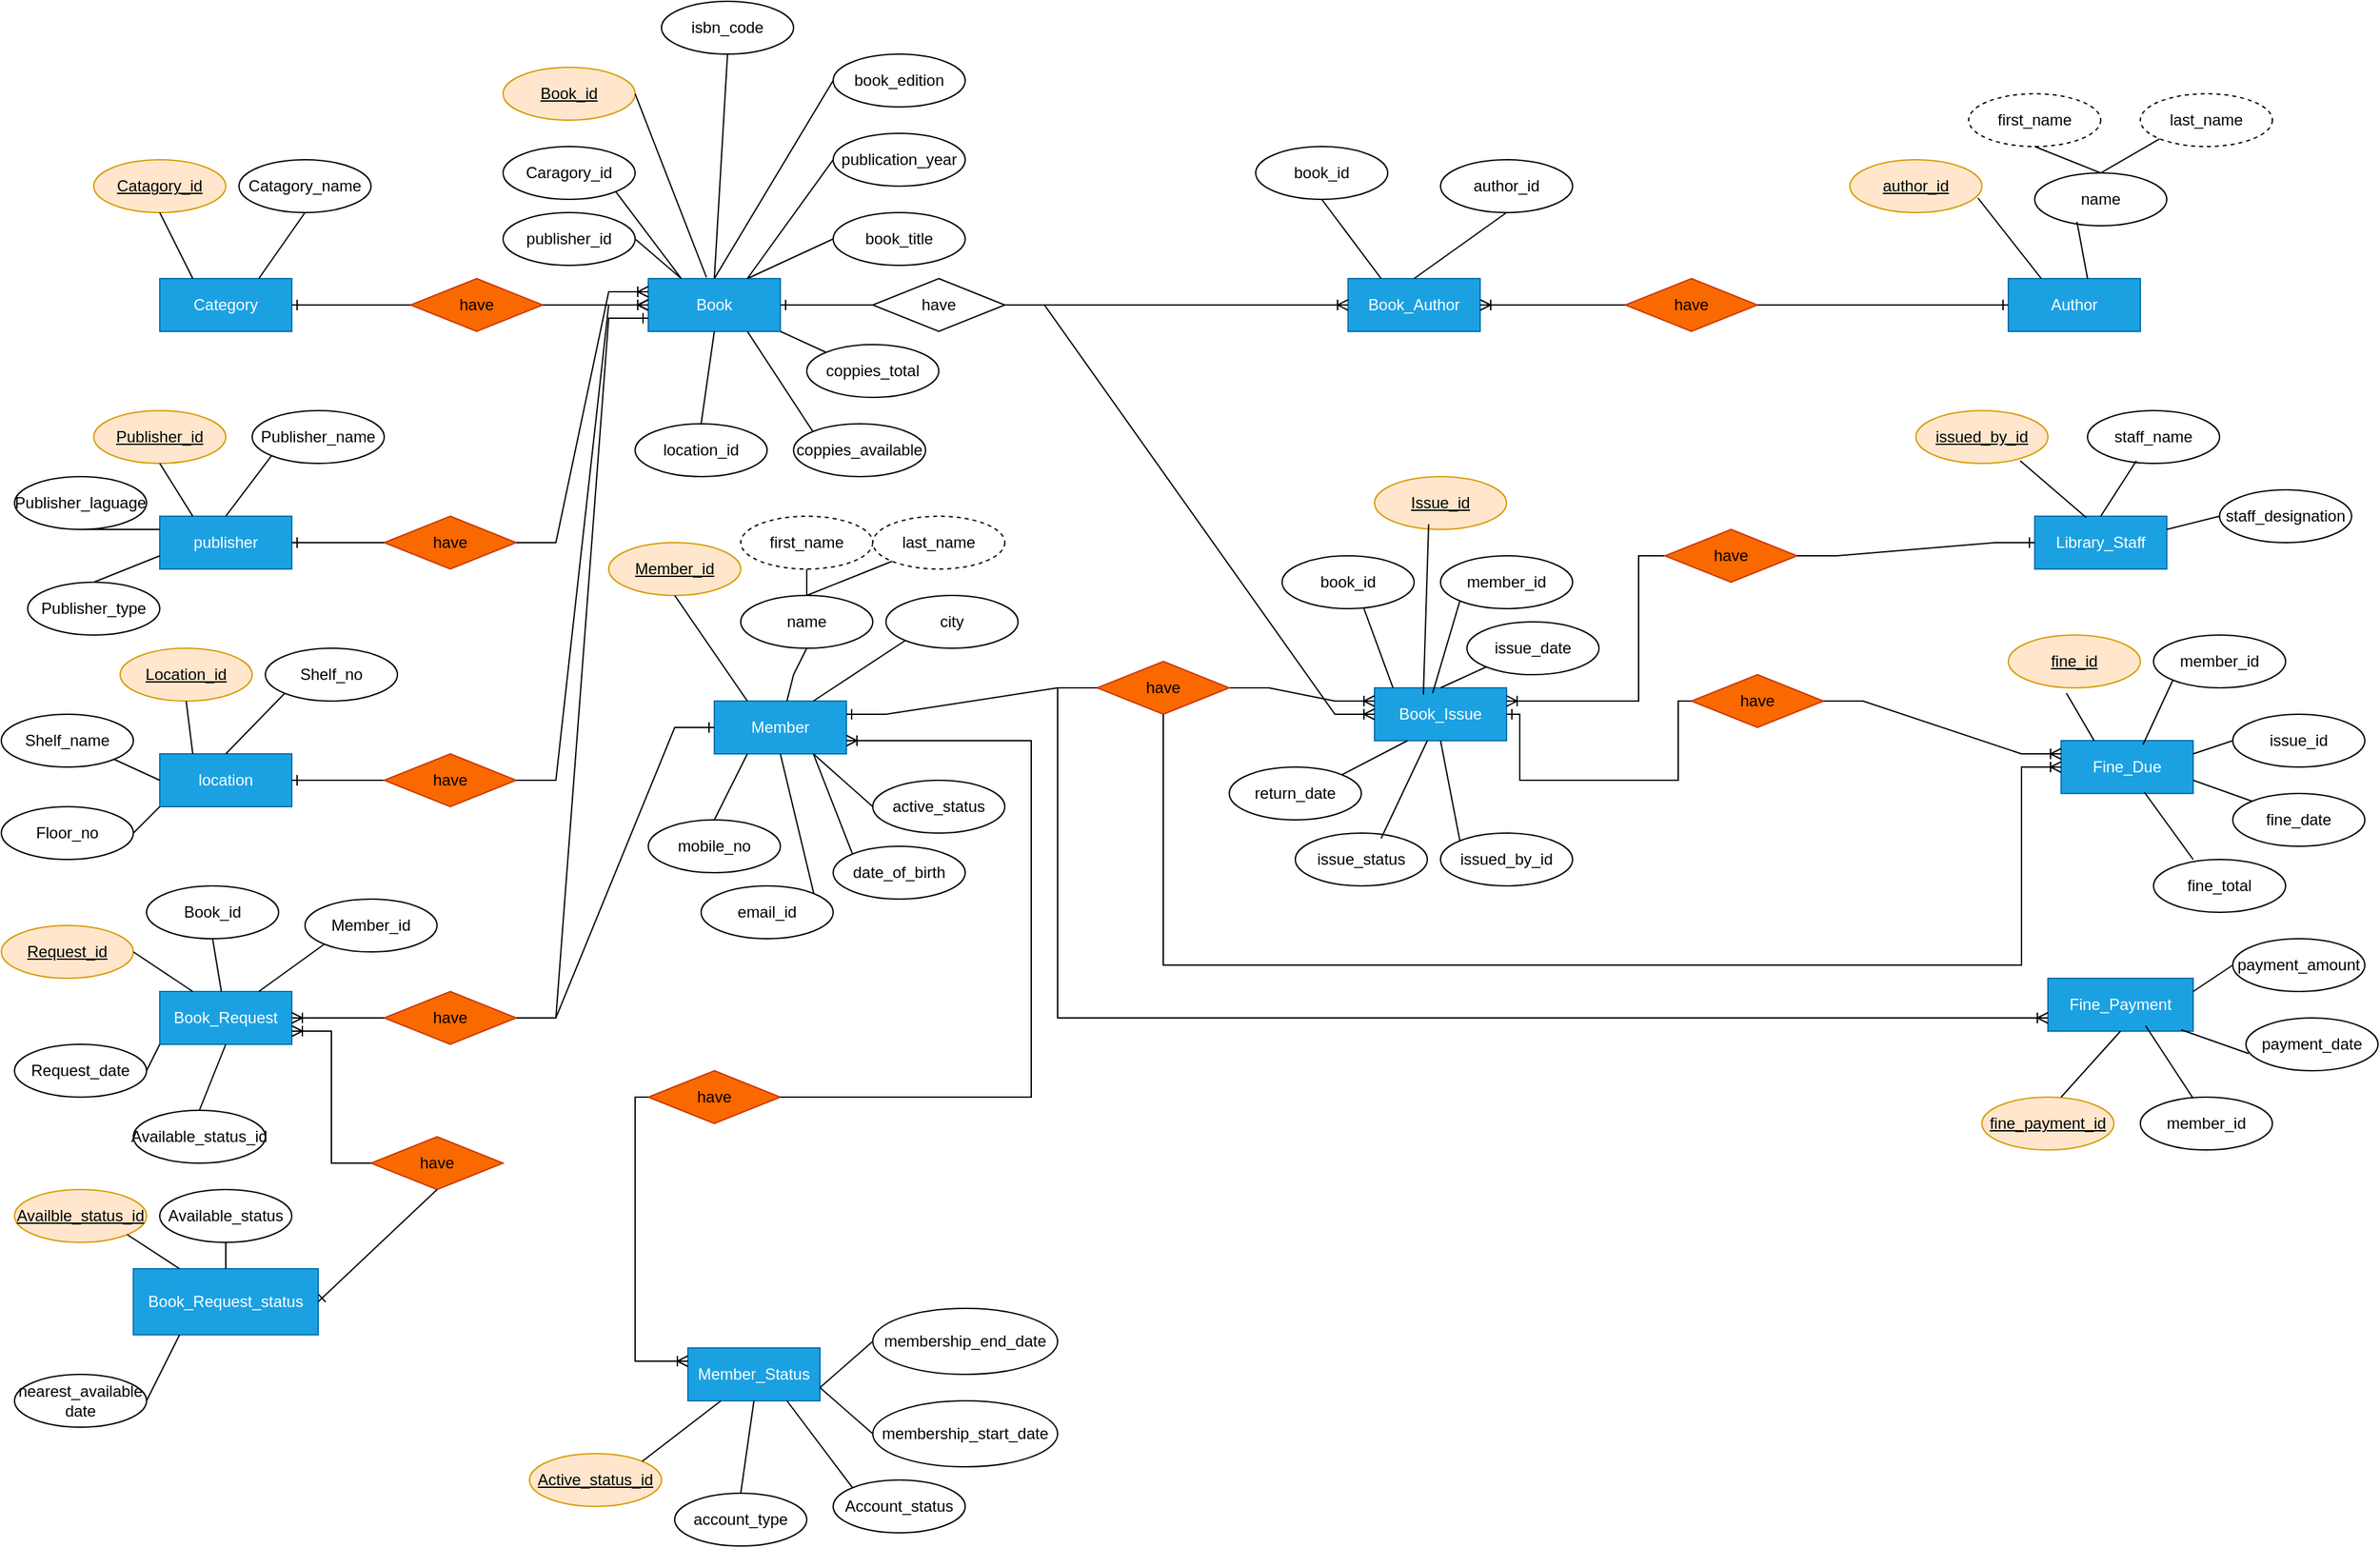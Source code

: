 <mxfile>
    <diagram name="Page-1" id="-DusnCzVRB6GDKUEnrHu">
        <mxGraphModel dx="1527" dy="1038" grid="1" gridSize="10" guides="1" tooltips="1" connect="1" arrows="1" fold="1" page="0" pageScale="1" pageWidth="827" pageHeight="1169" background="none" math="0" shadow="0">
            <root>
                <mxCell id="0"/>
                <mxCell id="1" parent="0"/>
                <mxCell id="dp8s6cwn2FolOlBTgPiy-1" value="Category" style="whiteSpace=wrap;html=1;align=center;fillColor=#1ba1e2;fontColor=#ffffff;strokeColor=#006EAF;" parent="1" vertex="1">
                    <mxGeometry x="-270" y="-50" width="100" height="40" as="geometry"/>
                </mxCell>
                <mxCell id="dp8s6cwn2FolOlBTgPiy-2" value="publisher" style="whiteSpace=wrap;html=1;align=center;fillColor=#1ba1e2;fontColor=#ffffff;strokeColor=#006EAF;" parent="1" vertex="1">
                    <mxGeometry x="-270" y="130" width="100" height="40" as="geometry"/>
                </mxCell>
                <mxCell id="dp8s6cwn2FolOlBTgPiy-3" value="location" style="whiteSpace=wrap;html=1;align=center;fillColor=#1ba1e2;fontColor=#ffffff;strokeColor=#006EAF;" parent="1" vertex="1">
                    <mxGeometry x="-270" y="310" width="100" height="40" as="geometry"/>
                </mxCell>
                <mxCell id="dp8s6cwn2FolOlBTgPiy-4" value="Book_Request" style="whiteSpace=wrap;html=1;align=center;fillColor=#1ba1e2;fontColor=#ffffff;strokeColor=#006EAF;" parent="1" vertex="1">
                    <mxGeometry x="-270" y="490" width="100" height="40" as="geometry"/>
                </mxCell>
                <mxCell id="dp8s6cwn2FolOlBTgPiy-5" value="Book_Request_status" style="whiteSpace=wrap;html=1;align=center;fillColor=#1ba1e2;fontColor=#ffffff;strokeColor=#006EAF;" parent="1" vertex="1">
                    <mxGeometry x="-290" y="700" width="140" height="50" as="geometry"/>
                </mxCell>
                <mxCell id="dp8s6cwn2FolOlBTgPiy-6" value="Book" style="whiteSpace=wrap;html=1;align=center;fillColor=#1ba1e2;fontColor=#ffffff;strokeColor=#006EAF;" parent="1" vertex="1">
                    <mxGeometry x="100" y="-50" width="100" height="40" as="geometry"/>
                </mxCell>
                <mxCell id="dp8s6cwn2FolOlBTgPiy-7" value="Member" style="whiteSpace=wrap;html=1;align=center;fillColor=#1ba1e2;fontColor=#ffffff;strokeColor=#006EAF;" parent="1" vertex="1">
                    <mxGeometry x="150" y="270" width="100" height="40" as="geometry"/>
                </mxCell>
                <mxCell id="dp8s6cwn2FolOlBTgPiy-8" value="Member_Status" style="whiteSpace=wrap;html=1;align=center;fillColor=#1ba1e2;fontColor=#ffffff;strokeColor=#006EAF;" parent="1" vertex="1">
                    <mxGeometry x="130" y="760" width="100" height="40" as="geometry"/>
                </mxCell>
                <mxCell id="dp8s6cwn2FolOlBTgPiy-9" value="Book_Author" style="whiteSpace=wrap;html=1;align=center;fillColor=#1ba1e2;fontColor=#ffffff;strokeColor=#006EAF;" parent="1" vertex="1">
                    <mxGeometry x="630" y="-50" width="100" height="40" as="geometry"/>
                </mxCell>
                <mxCell id="dp8s6cwn2FolOlBTgPiy-10" value="Book_Issue" style="whiteSpace=wrap;html=1;align=center;fillColor=#1ba1e2;fontColor=#ffffff;strokeColor=#006EAF;" parent="1" vertex="1">
                    <mxGeometry x="650" y="260" width="100" height="40" as="geometry"/>
                </mxCell>
                <mxCell id="dp8s6cwn2FolOlBTgPiy-11" value="Author" style="whiteSpace=wrap;html=1;align=center;fillColor=#1ba1e2;fontColor=#ffffff;strokeColor=#006EAF;" parent="1" vertex="1">
                    <mxGeometry x="1130" y="-50" width="100" height="40" as="geometry"/>
                </mxCell>
                <mxCell id="dp8s6cwn2FolOlBTgPiy-12" value="Library_Staff" style="whiteSpace=wrap;html=1;align=center;fillColor=#1ba1e2;fontColor=#ffffff;strokeColor=#006EAF;" parent="1" vertex="1">
                    <mxGeometry x="1150" y="130" width="100" height="40" as="geometry"/>
                </mxCell>
                <mxCell id="dp8s6cwn2FolOlBTgPiy-13" value="Fine_Due" style="whiteSpace=wrap;html=1;align=center;fillColor=#1ba1e2;fontColor=#ffffff;strokeColor=#006EAF;" parent="1" vertex="1">
                    <mxGeometry x="1170" y="300" width="100" height="40" as="geometry"/>
                </mxCell>
                <mxCell id="dp8s6cwn2FolOlBTgPiy-14" value="Fine_Payment" style="whiteSpace=wrap;html=1;align=center;fillColor=#1ba1e2;fontColor=#ffffff;strokeColor=#006EAF;" parent="1" vertex="1">
                    <mxGeometry x="1160" y="480" width="110" height="40" as="geometry"/>
                </mxCell>
                <mxCell id="dp8s6cwn2FolOlBTgPiy-15" value="have" style="shape=rhombus;perimeter=rhombusPerimeter;whiteSpace=wrap;html=1;align=center;fillColor=#fa6800;fontColor=#000000;strokeColor=#C73500;" parent="1" vertex="1">
                    <mxGeometry x="840" y="-50" width="100" height="40" as="geometry"/>
                </mxCell>
                <mxCell id="dp8s6cwn2FolOlBTgPiy-16" value="have" style="shape=rhombus;perimeter=rhombusPerimeter;whiteSpace=wrap;html=1;align=center;" parent="1" vertex="1">
                    <mxGeometry x="270" y="-50" width="100" height="40" as="geometry"/>
                </mxCell>
                <mxCell id="dp8s6cwn2FolOlBTgPiy-17" value="have" style="shape=rhombus;perimeter=rhombusPerimeter;whiteSpace=wrap;html=1;align=center;fillColor=#fa6800;fontColor=#000000;strokeColor=#C73500;" parent="1" vertex="1">
                    <mxGeometry x="-80" y="-50" width="100" height="40" as="geometry"/>
                </mxCell>
                <mxCell id="dp8s6cwn2FolOlBTgPiy-20" value="" style="edgeStyle=entityRelationEdgeStyle;fontSize=12;html=1;endArrow=ERone;endFill=1;rounded=0;entryX=1;entryY=0.5;entryDx=0;entryDy=0;exitX=0;exitY=0.5;exitDx=0;exitDy=0;" parent="1" source="dp8s6cwn2FolOlBTgPiy-17" target="dp8s6cwn2FolOlBTgPiy-1" edge="1">
                    <mxGeometry width="100" height="100" relative="1" as="geometry">
                        <mxPoint x="280" y="320" as="sourcePoint"/>
                        <mxPoint x="380" y="220" as="targetPoint"/>
                        <Array as="points">
                            <mxPoint x="-70" y="-20"/>
                        </Array>
                    </mxGeometry>
                </mxCell>
                <mxCell id="dp8s6cwn2FolOlBTgPiy-21" value="" style="edgeStyle=entityRelationEdgeStyle;fontSize=12;html=1;endArrow=ERoneToMany;rounded=0;entryX=0;entryY=0.5;entryDx=0;entryDy=0;exitX=1;exitY=0.5;exitDx=0;exitDy=0;" parent="1" source="dp8s6cwn2FolOlBTgPiy-17" target="dp8s6cwn2FolOlBTgPiy-6" edge="1">
                    <mxGeometry width="100" height="100" relative="1" as="geometry">
                        <mxPoint x="280" y="320" as="sourcePoint"/>
                        <mxPoint x="380" y="220" as="targetPoint"/>
                        <Array as="points">
                            <mxPoint x="30" y="120"/>
                        </Array>
                    </mxGeometry>
                </mxCell>
                <mxCell id="dp8s6cwn2FolOlBTgPiy-24" value="" style="edgeStyle=entityRelationEdgeStyle;fontSize=12;html=1;endArrow=ERone;endFill=1;rounded=0;exitX=1;exitY=0.5;exitDx=0;exitDy=0;entryX=0;entryY=0.75;entryDx=0;entryDy=0;" parent="1" source="dp8s6cwn2FolOlBTgPiy-28" target="dp8s6cwn2FolOlBTgPiy-6" edge="1">
                    <mxGeometry width="100" height="100" relative="1" as="geometry">
                        <mxPoint x="230" y="420" as="sourcePoint"/>
                        <mxPoint x="80" y="370" as="targetPoint"/>
                        <Array as="points">
                            <mxPoint x="270" y="-100"/>
                            <mxPoint x="230" y="100"/>
                        </Array>
                    </mxGeometry>
                </mxCell>
                <mxCell id="dp8s6cwn2FolOlBTgPiy-25" value="have" style="shape=rhombus;perimeter=rhombusPerimeter;whiteSpace=wrap;html=1;align=center;fillColor=#fa6800;fontColor=#000000;strokeColor=#C73500;" parent="1" vertex="1">
                    <mxGeometry x="-100" y="130" width="100" height="40" as="geometry"/>
                </mxCell>
                <mxCell id="dp8s6cwn2FolOlBTgPiy-26" value="" style="edgeStyle=entityRelationEdgeStyle;fontSize=12;html=1;endArrow=ERoneToMany;rounded=0;entryX=0;entryY=0.25;entryDx=0;entryDy=0;exitX=1;exitY=0.5;exitDx=0;exitDy=0;" parent="1" source="dp8s6cwn2FolOlBTgPiy-25" target="dp8s6cwn2FolOlBTgPiy-6" edge="1">
                    <mxGeometry width="100" height="100" relative="1" as="geometry">
                        <mxPoint x="30" y="-20" as="sourcePoint"/>
                        <mxPoint x="110" y="-20" as="targetPoint"/>
                        <Array as="points">
                            <mxPoint x="40" y="130"/>
                        </Array>
                    </mxGeometry>
                </mxCell>
                <mxCell id="dp8s6cwn2FolOlBTgPiy-28" value="have" style="shape=rhombus;perimeter=rhombusPerimeter;whiteSpace=wrap;html=1;align=center;fillColor=#fa6800;fontColor=#000000;strokeColor=#C73500;" parent="1" vertex="1">
                    <mxGeometry x="-100" y="490" width="100" height="40" as="geometry"/>
                </mxCell>
                <mxCell id="Irhi_nm9dFEaQY86UJpq-2" value="" style="edgeStyle=entityRelationEdgeStyle;fontSize=12;html=1;endArrow=ERone;endFill=1;rounded=0;entryX=1;entryY=0.5;entryDx=0;entryDy=0;exitX=0;exitY=0.5;exitDx=0;exitDy=0;" parent="1" source="dp8s6cwn2FolOlBTgPiy-25" target="dp8s6cwn2FolOlBTgPiy-2" edge="1">
                    <mxGeometry width="100" height="100" relative="1" as="geometry">
                        <mxPoint x="-70" y="-20" as="sourcePoint"/>
                        <mxPoint x="-160" y="-20" as="targetPoint"/>
                        <Array as="points">
                            <mxPoint x="-60" y="-10"/>
                            <mxPoint x="-130" y="140"/>
                        </Array>
                    </mxGeometry>
                </mxCell>
                <mxCell id="Irhi_nm9dFEaQY86UJpq-3" value="" style="edgeStyle=entityRelationEdgeStyle;fontSize=12;html=1;endArrow=ERone;endFill=1;rounded=0;entryX=1;entryY=0.5;entryDx=0;entryDy=0;exitX=0;exitY=0.5;exitDx=0;exitDy=0;" parent="1" source="Irhi_nm9dFEaQY86UJpq-4" target="dp8s6cwn2FolOlBTgPiy-3" edge="1">
                    <mxGeometry width="100" height="100" relative="1" as="geometry">
                        <mxPoint x="-60" y="-10" as="sourcePoint"/>
                        <mxPoint x="-150" y="-10" as="targetPoint"/>
                        <Array as="points">
                            <mxPoint x="-50"/>
                        </Array>
                    </mxGeometry>
                </mxCell>
                <mxCell id="Irhi_nm9dFEaQY86UJpq-4" value="have" style="shape=rhombus;perimeter=rhombusPerimeter;whiteSpace=wrap;html=1;align=center;fillColor=#fa6800;fontColor=#000000;strokeColor=#C73500;" parent="1" vertex="1">
                    <mxGeometry x="-100" y="310" width="100" height="40" as="geometry"/>
                </mxCell>
                <mxCell id="Irhi_nm9dFEaQY86UJpq-5" value="" style="edgeStyle=entityRelationEdgeStyle;fontSize=12;html=1;endArrow=ERoneToMany;rounded=0;exitX=1;exitY=0.5;exitDx=0;exitDy=0;" parent="1" source="Irhi_nm9dFEaQY86UJpq-4" edge="1">
                    <mxGeometry width="100" height="100" relative="1" as="geometry">
                        <mxPoint x="10" y="160" as="sourcePoint"/>
                        <mxPoint x="100" y="-30" as="targetPoint"/>
                        <Array as="points">
                            <mxPoint x="50" y="140"/>
                        </Array>
                    </mxGeometry>
                </mxCell>
                <mxCell id="Irhi_nm9dFEaQY86UJpq-6" value="" style="edgeStyle=entityRelationEdgeStyle;fontSize=12;html=1;endArrow=ERoneToMany;rounded=0;exitX=0;exitY=0.5;exitDx=0;exitDy=0;entryX=1;entryY=0.5;entryDx=0;entryDy=0;" parent="1" source="dp8s6cwn2FolOlBTgPiy-28" target="dp8s6cwn2FolOlBTgPiy-4" edge="1">
                    <mxGeometry width="100" height="100" relative="1" as="geometry">
                        <mxPoint x="-160" y="580" as="sourcePoint"/>
                        <mxPoint x="-60" y="220" as="targetPoint"/>
                        <Array as="points">
                            <mxPoint x="-110" y="390"/>
                        </Array>
                    </mxGeometry>
                </mxCell>
                <mxCell id="Irhi_nm9dFEaQY86UJpq-7" value="" style="edgeStyle=entityRelationEdgeStyle;fontSize=12;html=1;endArrow=ERone;endFill=1;rounded=0;exitX=1;exitY=0.5;exitDx=0;exitDy=0;entryX=0;entryY=0.5;entryDx=0;entryDy=0;" parent="1" source="dp8s6cwn2FolOlBTgPiy-28" target="dp8s6cwn2FolOlBTgPiy-7" edge="1">
                    <mxGeometry width="100" height="100" relative="1" as="geometry">
                        <mxPoint x="10" y="520" as="sourcePoint"/>
                        <mxPoint x="110" y="-10" as="targetPoint"/>
                        <Array as="points">
                            <mxPoint x="280" y="-90"/>
                            <mxPoint x="240" y="110"/>
                        </Array>
                    </mxGeometry>
                </mxCell>
                <mxCell id="Irhi_nm9dFEaQY86UJpq-8" value="have" style="shape=rhombus;perimeter=rhombusPerimeter;whiteSpace=wrap;html=1;align=center;rotation=0;fillColor=#fa6800;fontColor=#000000;strokeColor=#C73500;" parent="1" vertex="1">
                    <mxGeometry x="-110" y="600" width="100" height="40" as="geometry"/>
                </mxCell>
                <mxCell id="Irhi_nm9dFEaQY86UJpq-9" value="" style="edgeStyle=entityRelationEdgeStyle;fontSize=12;html=1;endArrow=ERoneToMany;rounded=0;exitX=0;exitY=0.5;exitDx=0;exitDy=0;entryX=1;entryY=0.75;entryDx=0;entryDy=0;" parent="1" source="Irhi_nm9dFEaQY86UJpq-8" target="dp8s6cwn2FolOlBTgPiy-4" edge="1">
                    <mxGeometry width="100" height="100" relative="1" as="geometry">
                        <mxPoint x="-90" y="520" as="sourcePoint"/>
                        <mxPoint x="-160" y="520" as="targetPoint"/>
                        <Array as="points">
                            <mxPoint x="-100" y="400"/>
                            <mxPoint x="-120" y="550"/>
                            <mxPoint x="-130" y="600"/>
                            <mxPoint x="-120" y="540"/>
                        </Array>
                    </mxGeometry>
                </mxCell>
                <mxCell id="Irhi_nm9dFEaQY86UJpq-10" value="" style="fontSize=12;html=1;endArrow=ERone;rounded=0;entryX=1;entryY=0.5;entryDx=0;entryDy=0;endFill=0;" parent="1" target="dp8s6cwn2FolOlBTgPiy-5" edge="1">
                    <mxGeometry width="100" height="100" relative="1" as="geometry">
                        <mxPoint x="-60" y="640" as="sourcePoint"/>
                        <mxPoint x="-170" y="725" as="targetPoint"/>
                    </mxGeometry>
                </mxCell>
                <mxCell id="Irhi_nm9dFEaQY86UJpq-12" value="have" style="shape=rhombus;perimeter=rhombusPerimeter;whiteSpace=wrap;html=1;align=center;fillColor=#fa6800;fontColor=#000000;strokeColor=#C73500;" parent="1" vertex="1">
                    <mxGeometry x="100" y="550" width="100" height="40" as="geometry"/>
                </mxCell>
                <mxCell id="Irhi_nm9dFEaQY86UJpq-13" value="" style="edgeStyle=orthogonalEdgeStyle;fontSize=12;html=1;endArrow=ERoneToMany;rounded=0;exitX=1;exitY=0.5;exitDx=0;exitDy=0;entryX=1;entryY=0.75;entryDx=0;entryDy=0;" parent="1" source="Irhi_nm9dFEaQY86UJpq-12" target="dp8s6cwn2FolOlBTgPiy-7" edge="1">
                    <mxGeometry width="100" height="100" relative="1" as="geometry">
                        <mxPoint x="161" y="379" as="sourcePoint"/>
                        <mxPoint x="221" y="260" as="targetPoint"/>
                        <Array as="points">
                            <mxPoint x="390" y="570"/>
                            <mxPoint x="390" y="300"/>
                        </Array>
                    </mxGeometry>
                </mxCell>
                <mxCell id="Irhi_nm9dFEaQY86UJpq-14" value="" style="edgeStyle=orthogonalEdgeStyle;fontSize=12;html=1;endArrow=ERoneToMany;rounded=0;exitX=0;exitY=0.5;exitDx=0;exitDy=0;entryX=0;entryY=0.25;entryDx=0;entryDy=0;" parent="1" source="Irhi_nm9dFEaQY86UJpq-12" target="dp8s6cwn2FolOlBTgPiy-8" edge="1">
                    <mxGeometry width="100" height="100" relative="1" as="geometry">
                        <mxPoint x="192" y="380" as="sourcePoint"/>
                        <mxPoint x="117" y="560" as="targetPoint"/>
                    </mxGeometry>
                </mxCell>
                <mxCell id="Irhi_nm9dFEaQY86UJpq-15" value="" style="edgeStyle=entityRelationEdgeStyle;fontSize=12;html=1;endArrow=ERone;endFill=1;rounded=0;entryX=1;entryY=0.5;entryDx=0;entryDy=0;exitX=0;exitY=0.5;exitDx=0;exitDy=0;" parent="1" source="dp8s6cwn2FolOlBTgPiy-16" target="dp8s6cwn2FolOlBTgPiy-6" edge="1">
                    <mxGeometry width="100" height="100" relative="1" as="geometry">
                        <mxPoint x="-90" y="340" as="sourcePoint"/>
                        <mxPoint x="-160" y="340" as="targetPoint"/>
                        <Array as="points">
                            <mxPoint x="-40" y="10"/>
                        </Array>
                    </mxGeometry>
                </mxCell>
                <mxCell id="Irhi_nm9dFEaQY86UJpq-16" value="" style="edgeStyle=entityRelationEdgeStyle;fontSize=12;html=1;endArrow=ERoneToMany;rounded=0;entryX=0;entryY=0.5;entryDx=0;entryDy=0;" parent="1" target="dp8s6cwn2FolOlBTgPiy-9" edge="1">
                    <mxGeometry width="100" height="100" relative="1" as="geometry">
                        <mxPoint x="370" y="-30" as="sourcePoint"/>
                        <mxPoint x="110" y="-20" as="targetPoint"/>
                        <Array as="points">
                            <mxPoint x="40" y="130"/>
                        </Array>
                    </mxGeometry>
                </mxCell>
                <mxCell id="Irhi_nm9dFEaQY86UJpq-17" value="" style="edgeStyle=entityRelationEdgeStyle;fontSize=12;html=1;endArrow=ERoneToMany;rounded=0;entryX=0;entryY=0.5;entryDx=0;entryDy=0;exitX=1;exitY=0.5;exitDx=0;exitDy=0;" parent="1" source="dp8s6cwn2FolOlBTgPiy-16" target="dp8s6cwn2FolOlBTgPiy-10" edge="1">
                    <mxGeometry width="100" height="100" relative="1" as="geometry">
                        <mxPoint x="380" y="-20" as="sourcePoint"/>
                        <mxPoint x="450" y="-20" as="targetPoint"/>
                        <Array as="points">
                            <mxPoint x="50" y="140"/>
                        </Array>
                    </mxGeometry>
                </mxCell>
                <mxCell id="Irhi_nm9dFEaQY86UJpq-18" value="" style="edgeStyle=entityRelationEdgeStyle;fontSize=12;html=1;endArrow=ERoneToMany;rounded=0;entryX=0;entryY=0.25;entryDx=0;entryDy=0;exitX=1;exitY=0.5;exitDx=0;exitDy=0;" parent="1" source="Irhi_nm9dFEaQY86UJpq-19" target="dp8s6cwn2FolOlBTgPiy-10" edge="1">
                    <mxGeometry width="100" height="100" relative="1" as="geometry">
                        <mxPoint x="370" y="240" as="sourcePoint"/>
                        <mxPoint x="450" y="-20" as="targetPoint"/>
                        <Array as="points">
                            <mxPoint x="50" y="140"/>
                        </Array>
                    </mxGeometry>
                </mxCell>
                <mxCell id="Irhi_nm9dFEaQY86UJpq-19" value="have" style="shape=rhombus;perimeter=rhombusPerimeter;whiteSpace=wrap;html=1;align=center;fillColor=#fa6800;fontColor=#000000;strokeColor=#C73500;" parent="1" vertex="1">
                    <mxGeometry x="440" y="240" width="100" height="40" as="geometry"/>
                </mxCell>
                <mxCell id="Irhi_nm9dFEaQY86UJpq-20" value="" style="edgeStyle=entityRelationEdgeStyle;fontSize=12;html=1;endArrow=ERone;endFill=1;rounded=0;entryX=1;entryY=0.25;entryDx=0;entryDy=0;exitX=0;exitY=0.5;exitDx=0;exitDy=0;" parent="1" source="Irhi_nm9dFEaQY86UJpq-19" target="dp8s6cwn2FolOlBTgPiy-7" edge="1">
                    <mxGeometry width="100" height="100" relative="1" as="geometry">
                        <mxPoint x="280" y="-20" as="sourcePoint"/>
                        <mxPoint x="210" y="-20" as="targetPoint"/>
                        <Array as="points">
                            <mxPoint x="-30" y="20"/>
                        </Array>
                    </mxGeometry>
                </mxCell>
                <mxCell id="Irhi_nm9dFEaQY86UJpq-21" value="" style="edgeStyle=orthogonalEdgeStyle;fontSize=12;html=1;endArrow=ERoneToMany;rounded=0;entryX=0;entryY=0.5;entryDx=0;entryDy=0;exitX=0.5;exitY=1;exitDx=0;exitDy=0;" parent="1" source="Irhi_nm9dFEaQY86UJpq-19" target="dp8s6cwn2FolOlBTgPiy-13" edge="1">
                    <mxGeometry width="100" height="100" relative="1" as="geometry">
                        <mxPoint x="345" y="350" as="sourcePoint"/>
                        <mxPoint x="860" y="440" as="targetPoint"/>
                        <Array as="points">
                            <mxPoint x="490" y="470"/>
                            <mxPoint x="1140" y="470"/>
                            <mxPoint x="1140" y="320"/>
                        </Array>
                    </mxGeometry>
                </mxCell>
                <mxCell id="Irhi_nm9dFEaQY86UJpq-22" value="" style="edgeStyle=orthogonalEdgeStyle;fontSize=12;html=1;endArrow=ERoneToMany;rounded=0;" parent="1" target="dp8s6cwn2FolOlBTgPiy-14" edge="1">
                    <mxGeometry width="100" height="100" relative="1" as="geometry">
                        <mxPoint x="410" y="260" as="sourcePoint"/>
                        <mxPoint x="1030" y="460" as="targetPoint"/>
                        <Array as="points">
                            <mxPoint x="410" y="510"/>
                        </Array>
                    </mxGeometry>
                </mxCell>
                <mxCell id="Irhi_nm9dFEaQY86UJpq-23" value="" style="edgeStyle=entityRelationEdgeStyle;fontSize=12;html=1;endArrow=ERoneToMany;rounded=0;entryX=1;entryY=0.5;entryDx=0;entryDy=0;exitX=0;exitY=0.5;exitDx=0;exitDy=0;" parent="1" source="dp8s6cwn2FolOlBTgPiy-15" target="dp8s6cwn2FolOlBTgPiy-9" edge="1">
                    <mxGeometry width="100" height="100" relative="1" as="geometry">
                        <mxPoint x="380" y="-20" as="sourcePoint"/>
                        <mxPoint x="450" y="-20" as="targetPoint"/>
                        <Array as="points">
                            <mxPoint x="50" y="140"/>
                        </Array>
                    </mxGeometry>
                </mxCell>
                <mxCell id="Irhi_nm9dFEaQY86UJpq-24" value="" style="edgeStyle=entityRelationEdgeStyle;fontSize=12;html=1;endArrow=ERone;endFill=1;rounded=0;entryX=0;entryY=0.5;entryDx=0;entryDy=0;exitX=1;exitY=0.5;exitDx=0;exitDy=0;" parent="1" source="dp8s6cwn2FolOlBTgPiy-15" target="dp8s6cwn2FolOlBTgPiy-11" edge="1">
                    <mxGeometry width="100" height="100" relative="1" as="geometry">
                        <mxPoint x="280" y="-20" as="sourcePoint"/>
                        <mxPoint x="210" y="-20" as="targetPoint"/>
                        <Array as="points">
                            <mxPoint x="-30" y="20"/>
                        </Array>
                    </mxGeometry>
                </mxCell>
                <mxCell id="Irhi_nm9dFEaQY86UJpq-25" value="" style="edgeStyle=orthogonalEdgeStyle;fontSize=12;html=1;endArrow=ERoneToMany;rounded=0;entryX=1;entryY=0.25;entryDx=0;entryDy=0;" parent="1" source="Irhi_nm9dFEaQY86UJpq-26" target="dp8s6cwn2FolOlBTgPiy-10" edge="1">
                    <mxGeometry width="100" height="100" relative="1" as="geometry">
                        <mxPoint x="660" y="-20" as="sourcePoint"/>
                        <mxPoint x="550" y="-20" as="targetPoint"/>
                        <Array as="points">
                            <mxPoint x="850" y="160"/>
                            <mxPoint x="850" y="270"/>
                        </Array>
                    </mxGeometry>
                </mxCell>
                <mxCell id="Irhi_nm9dFEaQY86UJpq-26" value="have" style="shape=rhombus;perimeter=rhombusPerimeter;whiteSpace=wrap;html=1;align=center;fillColor=#fa6800;fontColor=#000000;strokeColor=#C73500;" parent="1" vertex="1">
                    <mxGeometry x="870" y="140" width="100" height="40" as="geometry"/>
                </mxCell>
                <mxCell id="Irhi_nm9dFEaQY86UJpq-27" value="" style="edgeStyle=entityRelationEdgeStyle;fontSize=12;html=1;endArrow=ERone;endFill=1;rounded=0;entryX=0;entryY=0.5;entryDx=0;entryDy=0;exitX=1;exitY=0.5;exitDx=0;exitDy=0;" parent="1" source="Irhi_nm9dFEaQY86UJpq-26" target="dp8s6cwn2FolOlBTgPiy-12" edge="1">
                    <mxGeometry width="100" height="100" relative="1" as="geometry">
                        <mxPoint x="760" y="-20" as="sourcePoint"/>
                        <mxPoint x="870" y="-20" as="targetPoint"/>
                        <Array as="points">
                            <mxPoint x="-20" y="30"/>
                        </Array>
                    </mxGeometry>
                </mxCell>
                <mxCell id="Irhi_nm9dFEaQY86UJpq-28" value="have" style="shape=rhombus;perimeter=rhombusPerimeter;whiteSpace=wrap;html=1;align=center;fillColor=#fa6800;fontColor=#000000;strokeColor=#C73500;" parent="1" vertex="1">
                    <mxGeometry x="890" y="250" width="100" height="40" as="geometry"/>
                </mxCell>
                <mxCell id="Irhi_nm9dFEaQY86UJpq-29" value="" style="edgeStyle=orthogonalEdgeStyle;fontSize=12;html=1;endArrow=ERone;endFill=1;rounded=0;entryX=1;entryY=0.5;entryDx=0;entryDy=0;exitX=0;exitY=0.5;exitDx=0;exitDy=0;" parent="1" source="Irhi_nm9dFEaQY86UJpq-28" target="dp8s6cwn2FolOlBTgPiy-10" edge="1">
                    <mxGeometry width="100" height="100" relative="1" as="geometry">
                        <mxPoint x="610" y="300" as="sourcePoint"/>
                        <mxPoint x="870" y="160" as="targetPoint"/>
                        <Array as="points">
                            <mxPoint x="880" y="270"/>
                            <mxPoint x="880" y="330"/>
                            <mxPoint x="760" y="330"/>
                            <mxPoint x="760" y="280"/>
                        </Array>
                    </mxGeometry>
                </mxCell>
                <mxCell id="Irhi_nm9dFEaQY86UJpq-30" value="" style="edgeStyle=entityRelationEdgeStyle;fontSize=12;html=1;endArrow=ERoneToMany;rounded=0;entryX=0;entryY=0.25;entryDx=0;entryDy=0;exitX=1;exitY=0.5;exitDx=0;exitDy=0;" parent="1" source="Irhi_nm9dFEaQY86UJpq-28" target="dp8s6cwn2FolOlBTgPiy-13" edge="1">
                    <mxGeometry width="100" height="100" relative="1" as="geometry">
                        <mxPoint x="660" y="160" as="sourcePoint"/>
                        <mxPoint x="550" y="280" as="targetPoint"/>
                        <Array as="points">
                            <mxPoint x="70" y="160"/>
                        </Array>
                    </mxGeometry>
                </mxCell>
                <mxCell id="Irhi_nm9dFEaQY86UJpq-31" value="Catagory_id" style="ellipse;whiteSpace=wrap;html=1;align=center;fontStyle=4;fillColor=#ffe6cc;strokeColor=#d79b00;fontColor=#000000;" parent="1" vertex="1">
                    <mxGeometry x="-320" y="-140" width="100" height="40" as="geometry"/>
                </mxCell>
                <mxCell id="Irhi_nm9dFEaQY86UJpq-33" value="" style="endArrow=none;html=1;rounded=0;entryX=0.25;entryY=0;entryDx=0;entryDy=0;exitX=0.5;exitY=1;exitDx=0;exitDy=0;" parent="1" source="Irhi_nm9dFEaQY86UJpq-31" target="dp8s6cwn2FolOlBTgPiy-1" edge="1">
                    <mxGeometry relative="1" as="geometry">
                        <mxPoint x="260" y="130" as="sourcePoint"/>
                        <mxPoint x="420" y="130" as="targetPoint"/>
                    </mxGeometry>
                </mxCell>
                <mxCell id="Irhi_nm9dFEaQY86UJpq-34" value="Catagory_name" style="ellipse;whiteSpace=wrap;html=1;align=center;" parent="1" vertex="1">
                    <mxGeometry x="-210" y="-140" width="100" height="40" as="geometry"/>
                </mxCell>
                <mxCell id="Irhi_nm9dFEaQY86UJpq-36" value="" style="endArrow=none;html=1;rounded=0;entryX=0.75;entryY=0;entryDx=0;entryDy=0;exitX=0.5;exitY=1;exitDx=0;exitDy=0;" parent="1" source="Irhi_nm9dFEaQY86UJpq-34" target="dp8s6cwn2FolOlBTgPiy-1" edge="1">
                    <mxGeometry relative="1" as="geometry">
                        <mxPoint x="-260" y="-90" as="sourcePoint"/>
                        <mxPoint x="-235" y="-40" as="targetPoint"/>
                    </mxGeometry>
                </mxCell>
                <mxCell id="Irhi_nm9dFEaQY86UJpq-37" value="Publisher_id" style="ellipse;whiteSpace=wrap;html=1;align=center;fontStyle=4;fillColor=#ffe6cc;strokeColor=#d79b00;fontColor=#000000;" parent="1" vertex="1">
                    <mxGeometry x="-320" y="50" width="100" height="40" as="geometry"/>
                </mxCell>
                <mxCell id="Irhi_nm9dFEaQY86UJpq-38" value="Publisher_name" style="ellipse;whiteSpace=wrap;html=1;align=center;" parent="1" vertex="1">
                    <mxGeometry x="-200" y="50" width="100" height="40" as="geometry"/>
                </mxCell>
                <mxCell id="Irhi_nm9dFEaQY86UJpq-39" value="Publisher_laguage" style="ellipse;whiteSpace=wrap;html=1;align=center;" parent="1" vertex="1">
                    <mxGeometry x="-380" y="100" width="100" height="40" as="geometry"/>
                </mxCell>
                <mxCell id="Irhi_nm9dFEaQY86UJpq-40" value="Publisher_type" style="ellipse;whiteSpace=wrap;html=1;align=center;" parent="1" vertex="1">
                    <mxGeometry x="-370" y="180" width="100" height="40" as="geometry"/>
                </mxCell>
                <mxCell id="Irhi_nm9dFEaQY86UJpq-45" value="" style="endArrow=none;html=1;rounded=0;entryX=0.25;entryY=0;entryDx=0;entryDy=0;exitX=0.5;exitY=1;exitDx=0;exitDy=0;" parent="1" source="Irhi_nm9dFEaQY86UJpq-37" target="dp8s6cwn2FolOlBTgPiy-2" edge="1">
                    <mxGeometry relative="1" as="geometry">
                        <mxPoint x="-260" y="-90" as="sourcePoint"/>
                        <mxPoint x="-235" y="-40" as="targetPoint"/>
                    </mxGeometry>
                </mxCell>
                <mxCell id="Irhi_nm9dFEaQY86UJpq-46" value="" style="endArrow=none;html=1;rounded=0;entryX=0;entryY=0.25;entryDx=0;entryDy=0;exitX=0.5;exitY=1;exitDx=0;exitDy=0;" parent="1" source="Irhi_nm9dFEaQY86UJpq-39" target="dp8s6cwn2FolOlBTgPiy-2" edge="1">
                    <mxGeometry relative="1" as="geometry">
                        <mxPoint x="-260" y="100" as="sourcePoint"/>
                        <mxPoint x="-235" y="140" as="targetPoint"/>
                    </mxGeometry>
                </mxCell>
                <mxCell id="Irhi_nm9dFEaQY86UJpq-47" value="" style="endArrow=none;html=1;rounded=0;entryX=0;entryY=0.75;entryDx=0;entryDy=0;exitX=0.5;exitY=0;exitDx=0;exitDy=0;" parent="1" source="Irhi_nm9dFEaQY86UJpq-40" target="dp8s6cwn2FolOlBTgPiy-2" edge="1">
                    <mxGeometry relative="1" as="geometry">
                        <mxPoint x="-250" y="110" as="sourcePoint"/>
                        <mxPoint x="-225" y="150" as="targetPoint"/>
                    </mxGeometry>
                </mxCell>
                <mxCell id="Irhi_nm9dFEaQY86UJpq-48" value="" style="endArrow=none;html=1;rounded=0;entryX=0.5;entryY=0;entryDx=0;entryDy=0;exitX=0;exitY=1;exitDx=0;exitDy=0;" parent="1" source="Irhi_nm9dFEaQY86UJpq-38" target="dp8s6cwn2FolOlBTgPiy-2" edge="1">
                    <mxGeometry relative="1" as="geometry">
                        <mxPoint x="-240" y="120" as="sourcePoint"/>
                        <mxPoint x="-215" y="160" as="targetPoint"/>
                    </mxGeometry>
                </mxCell>
                <mxCell id="Irhi_nm9dFEaQY86UJpq-49" value="Location_id" style="ellipse;whiteSpace=wrap;html=1;align=center;fontStyle=4;fillColor=#ffe6cc;strokeColor=#d79b00;fontColor=#000000;" parent="1" vertex="1">
                    <mxGeometry x="-300" y="230" width="100" height="40" as="geometry"/>
                </mxCell>
                <mxCell id="Irhi_nm9dFEaQY86UJpq-50" value="Shelf_no" style="ellipse;whiteSpace=wrap;html=1;align=center;" parent="1" vertex="1">
                    <mxGeometry x="-190" y="230" width="100" height="40" as="geometry"/>
                </mxCell>
                <mxCell id="Irhi_nm9dFEaQY86UJpq-51" value="Shelf_name" style="ellipse;whiteSpace=wrap;html=1;align=center;" parent="1" vertex="1">
                    <mxGeometry x="-390" y="280" width="100" height="40" as="geometry"/>
                </mxCell>
                <mxCell id="Irhi_nm9dFEaQY86UJpq-52" value="Floor_no" style="ellipse;whiteSpace=wrap;html=1;align=center;" parent="1" vertex="1">
                    <mxGeometry x="-390" y="350" width="100" height="40" as="geometry"/>
                </mxCell>
                <mxCell id="Irhi_nm9dFEaQY86UJpq-53" value="" style="endArrow=none;html=1;rounded=0;entryX=0.25;entryY=0;entryDx=0;entryDy=0;exitX=0.5;exitY=1;exitDx=0;exitDy=0;" parent="1" source="Irhi_nm9dFEaQY86UJpq-49" target="dp8s6cwn2FolOlBTgPiy-3" edge="1">
                    <mxGeometry relative="1" as="geometry">
                        <mxPoint x="-310" y="190" as="sourcePoint"/>
                        <mxPoint x="-260" y="170" as="targetPoint"/>
                    </mxGeometry>
                </mxCell>
                <mxCell id="Irhi_nm9dFEaQY86UJpq-54" value="" style="endArrow=none;html=1;rounded=0;entryX=0.5;entryY=0;entryDx=0;entryDy=0;exitX=0;exitY=1;exitDx=0;exitDy=0;" parent="1" source="Irhi_nm9dFEaQY86UJpq-50" target="dp8s6cwn2FolOlBTgPiy-3" edge="1">
                    <mxGeometry relative="1" as="geometry">
                        <mxPoint x="-240" y="280" as="sourcePoint"/>
                        <mxPoint x="-235" y="320" as="targetPoint"/>
                    </mxGeometry>
                </mxCell>
                <mxCell id="Irhi_nm9dFEaQY86UJpq-55" value="" style="endArrow=none;html=1;rounded=0;entryX=0;entryY=0.5;entryDx=0;entryDy=0;exitX=1;exitY=1;exitDx=0;exitDy=0;" parent="1" source="Irhi_nm9dFEaQY86UJpq-51" target="dp8s6cwn2FolOlBTgPiy-3" edge="1">
                    <mxGeometry relative="1" as="geometry">
                        <mxPoint x="-230" y="290" as="sourcePoint"/>
                        <mxPoint x="-225" y="330" as="targetPoint"/>
                    </mxGeometry>
                </mxCell>
                <mxCell id="Irhi_nm9dFEaQY86UJpq-56" value="" style="endArrow=none;html=1;rounded=0;entryX=0;entryY=1;entryDx=0;entryDy=0;exitX=1;exitY=0.5;exitDx=0;exitDy=0;" parent="1" source="Irhi_nm9dFEaQY86UJpq-52" target="dp8s6cwn2FolOlBTgPiy-3" edge="1">
                    <mxGeometry relative="1" as="geometry">
                        <mxPoint x="-220" y="300" as="sourcePoint"/>
                        <mxPoint x="-215" y="340" as="targetPoint"/>
                    </mxGeometry>
                </mxCell>
                <mxCell id="Irhi_nm9dFEaQY86UJpq-57" value="Request_id" style="ellipse;whiteSpace=wrap;html=1;align=center;fontStyle=4;fillColor=#ffe6cc;strokeColor=#d79b00;fontColor=#000000;" parent="1" vertex="1">
                    <mxGeometry x="-390" y="440" width="100" height="40" as="geometry"/>
                </mxCell>
                <mxCell id="Irhi_nm9dFEaQY86UJpq-58" value="Book_id" style="ellipse;whiteSpace=wrap;html=1;align=center;" parent="1" vertex="1">
                    <mxGeometry x="-280" y="410" width="100" height="40" as="geometry"/>
                </mxCell>
                <mxCell id="Irhi_nm9dFEaQY86UJpq-59" value="Member_id" style="ellipse;whiteSpace=wrap;html=1;align=center;" parent="1" vertex="1">
                    <mxGeometry x="-160" y="420" width="100" height="40" as="geometry"/>
                </mxCell>
                <mxCell id="Irhi_nm9dFEaQY86UJpq-60" value="Request_date" style="ellipse;whiteSpace=wrap;html=1;align=center;" parent="1" vertex="1">
                    <mxGeometry x="-380" y="530" width="100" height="40" as="geometry"/>
                </mxCell>
                <mxCell id="Irhi_nm9dFEaQY86UJpq-61" value="Available_status_id" style="ellipse;whiteSpace=wrap;html=1;align=center;" parent="1" vertex="1">
                    <mxGeometry x="-290" y="580" width="100" height="40" as="geometry"/>
                </mxCell>
                <mxCell id="Irhi_nm9dFEaQY86UJpq-62" value="" style="endArrow=none;html=1;rounded=0;exitX=0.5;exitY=1;exitDx=0;exitDy=0;" parent="1" source="Irhi_nm9dFEaQY86UJpq-58" target="dp8s6cwn2FolOlBTgPiy-4" edge="1">
                    <mxGeometry relative="1" as="geometry">
                        <mxPoint x="-295" y="324" as="sourcePoint"/>
                        <mxPoint x="-260" y="340" as="targetPoint"/>
                    </mxGeometry>
                </mxCell>
                <mxCell id="Irhi_nm9dFEaQY86UJpq-63" value="" style="endArrow=none;html=1;rounded=0;exitX=0;exitY=1;exitDx=0;exitDy=0;entryX=0.75;entryY=0;entryDx=0;entryDy=0;" parent="1" source="Irhi_nm9dFEaQY86UJpq-59" target="dp8s6cwn2FolOlBTgPiy-4" edge="1">
                    <mxGeometry relative="1" as="geometry">
                        <mxPoint x="-220" y="460" as="sourcePoint"/>
                        <mxPoint x="-200" y="490" as="targetPoint"/>
                    </mxGeometry>
                </mxCell>
                <mxCell id="Irhi_nm9dFEaQY86UJpq-64" value="" style="endArrow=none;html=1;rounded=0;exitX=1;exitY=0.5;exitDx=0;exitDy=0;entryX=0.25;entryY=0;entryDx=0;entryDy=0;" parent="1" source="Irhi_nm9dFEaQY86UJpq-57" target="dp8s6cwn2FolOlBTgPiy-4" edge="1">
                    <mxGeometry relative="1" as="geometry">
                        <mxPoint x="-210" y="470" as="sourcePoint"/>
                        <mxPoint x="-203" y="510" as="targetPoint"/>
                    </mxGeometry>
                </mxCell>
                <mxCell id="Irhi_nm9dFEaQY86UJpq-65" value="" style="endArrow=none;html=1;rounded=0;exitX=1;exitY=0.5;exitDx=0;exitDy=0;entryX=0;entryY=1;entryDx=0;entryDy=0;" parent="1" source="Irhi_nm9dFEaQY86UJpq-60" target="dp8s6cwn2FolOlBTgPiy-4" edge="1">
                    <mxGeometry relative="1" as="geometry">
                        <mxPoint x="-200" y="480" as="sourcePoint"/>
                        <mxPoint x="-193" y="520" as="targetPoint"/>
                    </mxGeometry>
                </mxCell>
                <mxCell id="Irhi_nm9dFEaQY86UJpq-66" value="" style="endArrow=none;html=1;rounded=0;exitX=0.5;exitY=1;exitDx=0;exitDy=0;" parent="1" source="dp8s6cwn2FolOlBTgPiy-4" edge="1">
                    <mxGeometry relative="1" as="geometry">
                        <mxPoint x="-190" y="490" as="sourcePoint"/>
                        <mxPoint x="-240" y="580" as="targetPoint"/>
                    </mxGeometry>
                </mxCell>
                <mxCell id="Irhi_nm9dFEaQY86UJpq-68" value="Availble_status_id" style="ellipse;whiteSpace=wrap;html=1;align=center;fontStyle=4;fillColor=#ffe6cc;strokeColor=#d79b00;fontColor=#000000;" parent="1" vertex="1">
                    <mxGeometry x="-380" y="640" width="100" height="40" as="geometry"/>
                </mxCell>
                <mxCell id="Irhi_nm9dFEaQY86UJpq-69" value="Available_status" style="ellipse;whiteSpace=wrap;html=1;align=center;" parent="1" vertex="1">
                    <mxGeometry x="-270" y="640" width="100" height="40" as="geometry"/>
                </mxCell>
                <mxCell id="Irhi_nm9dFEaQY86UJpq-71" value="nearest_available&lt;div&gt;date&lt;/div&gt;" style="ellipse;whiteSpace=wrap;html=1;align=center;" parent="1" vertex="1">
                    <mxGeometry x="-380" y="780" width="100" height="40" as="geometry"/>
                </mxCell>
                <mxCell id="Irhi_nm9dFEaQY86UJpq-72" value="" style="endArrow=none;html=1;rounded=0;exitX=0.25;exitY=0;exitDx=0;exitDy=0;entryX=1;entryY=1;entryDx=0;entryDy=0;" parent="1" source="dp8s6cwn2FolOlBTgPiy-5" target="Irhi_nm9dFEaQY86UJpq-68" edge="1">
                    <mxGeometry relative="1" as="geometry">
                        <mxPoint x="-210" y="540" as="sourcePoint"/>
                        <mxPoint x="-230" y="590" as="targetPoint"/>
                    </mxGeometry>
                </mxCell>
                <mxCell id="Irhi_nm9dFEaQY86UJpq-73" value="" style="endArrow=none;html=1;rounded=0;exitX=0.5;exitY=0;exitDx=0;exitDy=0;entryX=0.5;entryY=1;entryDx=0;entryDy=0;" parent="1" source="dp8s6cwn2FolOlBTgPiy-5" target="Irhi_nm9dFEaQY86UJpq-69" edge="1">
                    <mxGeometry relative="1" as="geometry">
                        <mxPoint x="-245" y="710" as="sourcePoint"/>
                        <mxPoint x="-285" y="684" as="targetPoint"/>
                    </mxGeometry>
                </mxCell>
                <mxCell id="Irhi_nm9dFEaQY86UJpq-74" value="" style="endArrow=none;html=1;rounded=0;exitX=0.25;exitY=1;exitDx=0;exitDy=0;entryX=1;entryY=0.5;entryDx=0;entryDy=0;" parent="1" source="dp8s6cwn2FolOlBTgPiy-5" target="Irhi_nm9dFEaQY86UJpq-71" edge="1">
                    <mxGeometry relative="1" as="geometry">
                        <mxPoint x="-235" y="720" as="sourcePoint"/>
                        <mxPoint x="-275" y="694" as="targetPoint"/>
                    </mxGeometry>
                </mxCell>
                <mxCell id="Irhi_nm9dFEaQY86UJpq-75" value="Book_id" style="ellipse;whiteSpace=wrap;html=1;align=center;fontStyle=4;fillColor=#ffe6cc;strokeColor=#d79b00;fontColor=#000000;" parent="1" vertex="1">
                    <mxGeometry x="-10" y="-210" width="100" height="40" as="geometry"/>
                </mxCell>
                <mxCell id="Irhi_nm9dFEaQY86UJpq-76" value="isbn_code" style="ellipse;whiteSpace=wrap;html=1;align=center;" parent="1" vertex="1">
                    <mxGeometry x="110" y="-260" width="100" height="40" as="geometry"/>
                </mxCell>
                <mxCell id="Irhi_nm9dFEaQY86UJpq-77" value="book_title" style="ellipse;whiteSpace=wrap;html=1;align=center;" parent="1" vertex="1">
                    <mxGeometry x="240" y="-100" width="100" height="40" as="geometry"/>
                </mxCell>
                <mxCell id="Irhi_nm9dFEaQY86UJpq-78" value="Caragory_id" style="ellipse;whiteSpace=wrap;html=1;align=center;" parent="1" vertex="1">
                    <mxGeometry x="-10" y="-150" width="100" height="40" as="geometry"/>
                </mxCell>
                <mxCell id="Irhi_nm9dFEaQY86UJpq-79" value="publisher_id" style="ellipse;whiteSpace=wrap;html=1;align=center;" parent="1" vertex="1">
                    <mxGeometry x="-10" y="-100" width="100" height="40" as="geometry"/>
                </mxCell>
                <mxCell id="Irhi_nm9dFEaQY86UJpq-80" value="publication_year" style="ellipse;whiteSpace=wrap;html=1;align=center;" parent="1" vertex="1">
                    <mxGeometry x="240" y="-160" width="100" height="40" as="geometry"/>
                </mxCell>
                <mxCell id="Irhi_nm9dFEaQY86UJpq-81" value="book_edition" style="ellipse;whiteSpace=wrap;html=1;align=center;" parent="1" vertex="1">
                    <mxGeometry x="240" y="-220" width="100" height="40" as="geometry"/>
                </mxCell>
                <mxCell id="Irhi_nm9dFEaQY86UJpq-82" value="coppies_total" style="ellipse;whiteSpace=wrap;html=1;align=center;" parent="1" vertex="1">
                    <mxGeometry x="220" width="100" height="40" as="geometry"/>
                </mxCell>
                <mxCell id="Irhi_nm9dFEaQY86UJpq-83" value="coppies_available" style="ellipse;whiteSpace=wrap;html=1;align=center;" parent="1" vertex="1">
                    <mxGeometry x="210" y="60" width="100" height="40" as="geometry"/>
                </mxCell>
                <mxCell id="Irhi_nm9dFEaQY86UJpq-84" value="location_id" style="ellipse;whiteSpace=wrap;html=1;align=center;" parent="1" vertex="1">
                    <mxGeometry x="90" y="60" width="100" height="40" as="geometry"/>
                </mxCell>
                <mxCell id="Irhi_nm9dFEaQY86UJpq-85" value="" style="endArrow=none;html=1;rounded=0;entryX=0.44;entryY=-0.025;entryDx=0;entryDy=0;exitX=1;exitY=0.5;exitDx=0;exitDy=0;entryPerimeter=0;" parent="1" source="Irhi_nm9dFEaQY86UJpq-75" target="dp8s6cwn2FolOlBTgPiy-6" edge="1">
                    <mxGeometry relative="1" as="geometry">
                        <mxPoint x="-150" y="-90" as="sourcePoint"/>
                        <mxPoint x="-185" y="-40" as="targetPoint"/>
                    </mxGeometry>
                </mxCell>
                <mxCell id="Irhi_nm9dFEaQY86UJpq-86" value="" style="endArrow=none;html=1;rounded=0;entryX=0.25;entryY=0;entryDx=0;entryDy=0;exitX=1;exitY=1;exitDx=0;exitDy=0;" parent="1" source="Irhi_nm9dFEaQY86UJpq-78" target="dp8s6cwn2FolOlBTgPiy-6" edge="1">
                    <mxGeometry relative="1" as="geometry">
                        <mxPoint x="100" y="-180" as="sourcePoint"/>
                        <mxPoint x="154" y="-41" as="targetPoint"/>
                    </mxGeometry>
                </mxCell>
                <mxCell id="Irhi_nm9dFEaQY86UJpq-87" value="" style="endArrow=none;html=1;rounded=0;entryX=0.25;entryY=0;entryDx=0;entryDy=0;exitX=1;exitY=0.5;exitDx=0;exitDy=0;" parent="1" source="Irhi_nm9dFEaQY86UJpq-79" target="dp8s6cwn2FolOlBTgPiy-6" edge="1">
                    <mxGeometry relative="1" as="geometry">
                        <mxPoint x="110" y="-170" as="sourcePoint"/>
                        <mxPoint x="164" y="-31" as="targetPoint"/>
                    </mxGeometry>
                </mxCell>
                <mxCell id="Irhi_nm9dFEaQY86UJpq-88" value="" style="endArrow=none;html=1;rounded=0;entryX=0.5;entryY=0;entryDx=0;entryDy=0;exitX=0.5;exitY=1;exitDx=0;exitDy=0;" parent="1" source="Irhi_nm9dFEaQY86UJpq-76" target="dp8s6cwn2FolOlBTgPiy-6" edge="1">
                    <mxGeometry relative="1" as="geometry">
                        <mxPoint x="100" y="-180" as="sourcePoint"/>
                        <mxPoint x="154" y="-41" as="targetPoint"/>
                    </mxGeometry>
                </mxCell>
                <mxCell id="Irhi_nm9dFEaQY86UJpq-89" value="" style="endArrow=none;html=1;rounded=0;entryX=0.5;entryY=0;entryDx=0;entryDy=0;exitX=0;exitY=0.5;exitDx=0;exitDy=0;" parent="1" source="Irhi_nm9dFEaQY86UJpq-81" target="dp8s6cwn2FolOlBTgPiy-6" edge="1">
                    <mxGeometry relative="1" as="geometry">
                        <mxPoint x="170" y="-210" as="sourcePoint"/>
                        <mxPoint x="160" y="-40" as="targetPoint"/>
                    </mxGeometry>
                </mxCell>
                <mxCell id="Irhi_nm9dFEaQY86UJpq-90" value="" style="endArrow=none;html=1;rounded=0;entryX=0.75;entryY=0;entryDx=0;entryDy=0;exitX=0;exitY=0.5;exitDx=0;exitDy=0;" parent="1" source="Irhi_nm9dFEaQY86UJpq-80" target="dp8s6cwn2FolOlBTgPiy-6" edge="1">
                    <mxGeometry relative="1" as="geometry">
                        <mxPoint x="250" y="-190" as="sourcePoint"/>
                        <mxPoint x="160" y="-40" as="targetPoint"/>
                    </mxGeometry>
                </mxCell>
                <mxCell id="Irhi_nm9dFEaQY86UJpq-91" value="" style="endArrow=none;html=1;rounded=0;entryX=0.75;entryY=0;entryDx=0;entryDy=0;exitX=0;exitY=0.5;exitDx=0;exitDy=0;" parent="1" source="Irhi_nm9dFEaQY86UJpq-77" target="dp8s6cwn2FolOlBTgPiy-6" edge="1">
                    <mxGeometry relative="1" as="geometry">
                        <mxPoint x="260" y="-180" as="sourcePoint"/>
                        <mxPoint x="170" y="-30" as="targetPoint"/>
                    </mxGeometry>
                </mxCell>
                <mxCell id="Irhi_nm9dFEaQY86UJpq-92" value="" style="endArrow=none;html=1;rounded=0;entryX=1;entryY=1;entryDx=0;entryDy=0;exitX=0;exitY=0;exitDx=0;exitDy=0;" parent="1" source="Irhi_nm9dFEaQY86UJpq-82" target="dp8s6cwn2FolOlBTgPiy-6" edge="1">
                    <mxGeometry relative="1" as="geometry">
                        <mxPoint x="250" y="-70" as="sourcePoint"/>
                        <mxPoint x="185" y="-40" as="targetPoint"/>
                    </mxGeometry>
                </mxCell>
                <mxCell id="Irhi_nm9dFEaQY86UJpq-93" value="" style="endArrow=none;html=1;rounded=0;entryX=0.75;entryY=1;entryDx=0;entryDy=0;exitX=0;exitY=0;exitDx=0;exitDy=0;" parent="1" source="Irhi_nm9dFEaQY86UJpq-83" target="dp8s6cwn2FolOlBTgPiy-6" edge="1">
                    <mxGeometry relative="1" as="geometry">
                        <mxPoint x="245" y="16" as="sourcePoint"/>
                        <mxPoint x="210" as="targetPoint"/>
                    </mxGeometry>
                </mxCell>
                <mxCell id="Irhi_nm9dFEaQY86UJpq-94" value="" style="endArrow=none;html=1;rounded=0;entryX=0.5;entryY=1;entryDx=0;entryDy=0;exitX=0.5;exitY=0;exitDx=0;exitDy=0;" parent="1" source="Irhi_nm9dFEaQY86UJpq-84" target="dp8s6cwn2FolOlBTgPiy-6" edge="1">
                    <mxGeometry relative="1" as="geometry">
                        <mxPoint x="255" y="26" as="sourcePoint"/>
                        <mxPoint x="220" y="10" as="targetPoint"/>
                    </mxGeometry>
                </mxCell>
                <mxCell id="Irhi_nm9dFEaQY86UJpq-95" value="Member_id" style="ellipse;whiteSpace=wrap;html=1;align=center;fontStyle=4;fillColor=#ffe6cc;strokeColor=#d79b00;fontColor=#000000;" parent="1" vertex="1">
                    <mxGeometry x="70" y="150" width="100" height="40" as="geometry"/>
                </mxCell>
                <mxCell id="Irhi_nm9dFEaQY86UJpq-96" value="name" style="ellipse;whiteSpace=wrap;html=1;align=center;" parent="1" vertex="1">
                    <mxGeometry x="170" y="190" width="100" height="40" as="geometry"/>
                </mxCell>
                <mxCell id="Irhi_nm9dFEaQY86UJpq-97" value="first_name" style="ellipse;whiteSpace=wrap;html=1;align=center;dashed=1;" parent="1" vertex="1">
                    <mxGeometry x="170" y="130" width="100" height="40" as="geometry"/>
                </mxCell>
                <mxCell id="Irhi_nm9dFEaQY86UJpq-98" value="last_name" style="ellipse;whiteSpace=wrap;html=1;align=center;dashed=1;" parent="1" vertex="1">
                    <mxGeometry x="270" y="130" width="100" height="40" as="geometry"/>
                </mxCell>
                <mxCell id="Irhi_nm9dFEaQY86UJpq-99" value="city" style="ellipse;whiteSpace=wrap;html=1;align=center;" parent="1" vertex="1">
                    <mxGeometry x="280" y="190" width="100" height="40" as="geometry"/>
                </mxCell>
                <mxCell id="Irhi_nm9dFEaQY86UJpq-100" value="mobile_no" style="ellipse;whiteSpace=wrap;html=1;align=center;" parent="1" vertex="1">
                    <mxGeometry x="100" y="360" width="100" height="40" as="geometry"/>
                </mxCell>
                <mxCell id="Irhi_nm9dFEaQY86UJpq-102" value="email_id" style="ellipse;whiteSpace=wrap;html=1;align=center;" parent="1" vertex="1">
                    <mxGeometry x="140" y="410" width="100" height="40" as="geometry"/>
                </mxCell>
                <mxCell id="Irhi_nm9dFEaQY86UJpq-103" value="active_status" style="ellipse;whiteSpace=wrap;html=1;align=center;" parent="1" vertex="1">
                    <mxGeometry x="270" y="330" width="100" height="40" as="geometry"/>
                </mxCell>
                <mxCell id="Irhi_nm9dFEaQY86UJpq-104" value="date_of_birth" style="ellipse;whiteSpace=wrap;html=1;align=center;" parent="1" vertex="1">
                    <mxGeometry x="240" y="380" width="100" height="40" as="geometry"/>
                </mxCell>
                <mxCell id="Irhi_nm9dFEaQY86UJpq-105" value="" style="endArrow=none;html=1;rounded=0;exitX=0.5;exitY=1;exitDx=0;exitDy=0;entryX=0.5;entryY=0;entryDx=0;entryDy=0;" parent="1" source="Irhi_nm9dFEaQY86UJpq-97" target="Irhi_nm9dFEaQY86UJpq-96" edge="1">
                    <mxGeometry relative="1" as="geometry">
                        <mxPoint x="220" y="390" as="sourcePoint"/>
                        <mxPoint x="380" y="390" as="targetPoint"/>
                    </mxGeometry>
                </mxCell>
                <mxCell id="Irhi_nm9dFEaQY86UJpq-106" value="" style="endArrow=none;html=1;rounded=0;exitX=0;exitY=1;exitDx=0;exitDy=0;entryX=0.5;entryY=0;entryDx=0;entryDy=0;" parent="1" source="Irhi_nm9dFEaQY86UJpq-98" target="Irhi_nm9dFEaQY86UJpq-96" edge="1">
                    <mxGeometry relative="1" as="geometry">
                        <mxPoint x="230" y="180" as="sourcePoint"/>
                        <mxPoint x="230" y="200" as="targetPoint"/>
                    </mxGeometry>
                </mxCell>
                <mxCell id="Irhi_nm9dFEaQY86UJpq-107" value="" style="endArrow=none;html=1;rounded=0;exitX=0.5;exitY=1;exitDx=0;exitDy=0;" parent="1" source="Irhi_nm9dFEaQY86UJpq-96" target="dp8s6cwn2FolOlBTgPiy-7" edge="1">
                    <mxGeometry relative="1" as="geometry">
                        <mxPoint x="295" y="174" as="sourcePoint"/>
                        <mxPoint x="230" y="200" as="targetPoint"/>
                        <Array as="points">
                            <mxPoint x="210" y="250"/>
                        </Array>
                    </mxGeometry>
                </mxCell>
                <mxCell id="Irhi_nm9dFEaQY86UJpq-108" value="" style="endArrow=none;html=1;rounded=0;exitX=0;exitY=1;exitDx=0;exitDy=0;entryX=0.75;entryY=0;entryDx=0;entryDy=0;" parent="1" source="Irhi_nm9dFEaQY86UJpq-99" target="dp8s6cwn2FolOlBTgPiy-7" edge="1">
                    <mxGeometry relative="1" as="geometry">
                        <mxPoint x="230" y="240" as="sourcePoint"/>
                        <mxPoint x="217" y="277" as="targetPoint"/>
                    </mxGeometry>
                </mxCell>
                <mxCell id="Irhi_nm9dFEaQY86UJpq-110" value="" style="endArrow=none;html=1;rounded=0;exitX=0.5;exitY=1;exitDx=0;exitDy=0;entryX=0.25;entryY=0;entryDx=0;entryDy=0;" parent="1" source="Irhi_nm9dFEaQY86UJpq-95" target="dp8s6cwn2FolOlBTgPiy-7" edge="1">
                    <mxGeometry relative="1" as="geometry">
                        <mxPoint x="240" y="250" as="sourcePoint"/>
                        <mxPoint x="227" y="287" as="targetPoint"/>
                    </mxGeometry>
                </mxCell>
                <mxCell id="Irhi_nm9dFEaQY86UJpq-111" value="" style="endArrow=none;html=1;rounded=0;entryX=0.5;entryY=0;entryDx=0;entryDy=0;exitX=0.25;exitY=1;exitDx=0;exitDy=0;" parent="1" source="dp8s6cwn2FolOlBTgPiy-7" target="Irhi_nm9dFEaQY86UJpq-100" edge="1">
                    <mxGeometry relative="1" as="geometry">
                        <mxPoint x="200" y="310" as="sourcePoint"/>
                        <mxPoint x="237" y="297" as="targetPoint"/>
                    </mxGeometry>
                </mxCell>
                <mxCell id="Irhi_nm9dFEaQY86UJpq-112" value="" style="endArrow=none;html=1;rounded=0;exitX=0.5;exitY=1;exitDx=0;exitDy=0;entryX=1;entryY=0;entryDx=0;entryDy=0;" parent="1" source="dp8s6cwn2FolOlBTgPiy-7" target="Irhi_nm9dFEaQY86UJpq-102" edge="1">
                    <mxGeometry relative="1" as="geometry">
                        <mxPoint x="260" y="270" as="sourcePoint"/>
                        <mxPoint x="247" y="307" as="targetPoint"/>
                    </mxGeometry>
                </mxCell>
                <mxCell id="Irhi_nm9dFEaQY86UJpq-113" value="" style="endArrow=none;html=1;rounded=0;exitX=0.75;exitY=1;exitDx=0;exitDy=0;entryX=0;entryY=0;entryDx=0;entryDy=0;" parent="1" source="dp8s6cwn2FolOlBTgPiy-7" target="Irhi_nm9dFEaQY86UJpq-104" edge="1">
                    <mxGeometry relative="1" as="geometry">
                        <mxPoint x="270" y="280" as="sourcePoint"/>
                        <mxPoint x="257" y="317" as="targetPoint"/>
                    </mxGeometry>
                </mxCell>
                <mxCell id="Irhi_nm9dFEaQY86UJpq-114" value="" style="endArrow=none;html=1;rounded=0;entryX=0;entryY=0.5;entryDx=0;entryDy=0;exitX=0.75;exitY=1;exitDx=0;exitDy=0;" parent="1" source="dp8s6cwn2FolOlBTgPiy-7" target="Irhi_nm9dFEaQY86UJpq-103" edge="1">
                    <mxGeometry relative="1" as="geometry">
                        <mxPoint x="230" y="310" as="sourcePoint"/>
                        <mxPoint x="267" y="327" as="targetPoint"/>
                    </mxGeometry>
                </mxCell>
                <mxCell id="Irhi_nm9dFEaQY86UJpq-115" value="Active_status_id" style="ellipse;whiteSpace=wrap;html=1;align=center;fontStyle=4;fillColor=#ffe6cc;strokeColor=#d79b00;fontColor=#000000;" parent="1" vertex="1">
                    <mxGeometry x="10" y="840" width="100" height="40" as="geometry"/>
                </mxCell>
                <mxCell id="Irhi_nm9dFEaQY86UJpq-116" value="account_type" style="ellipse;whiteSpace=wrap;html=1;align=center;" parent="1" vertex="1">
                    <mxGeometry x="120" y="870" width="100" height="40" as="geometry"/>
                </mxCell>
                <mxCell id="Irhi_nm9dFEaQY86UJpq-117" value="Account_status" style="ellipse;whiteSpace=wrap;html=1;align=center;" parent="1" vertex="1">
                    <mxGeometry x="240" y="860" width="100" height="40" as="geometry"/>
                </mxCell>
                <mxCell id="Irhi_nm9dFEaQY86UJpq-118" value="membership_start_date" style="ellipse;whiteSpace=wrap;html=1;align=center;" parent="1" vertex="1">
                    <mxGeometry x="270" y="800" width="140" height="50" as="geometry"/>
                </mxCell>
                <mxCell id="Irhi_nm9dFEaQY86UJpq-119" value="membership_end_date" style="ellipse;whiteSpace=wrap;html=1;align=center;" parent="1" vertex="1">
                    <mxGeometry x="270" y="730" width="140" height="50" as="geometry"/>
                </mxCell>
                <mxCell id="Irhi_nm9dFEaQY86UJpq-120" value="" style="endArrow=none;html=1;rounded=0;exitX=0.25;exitY=1;exitDx=0;exitDy=0;entryX=1;entryY=0;entryDx=0;entryDy=0;" parent="1" source="dp8s6cwn2FolOlBTgPiy-8" target="Irhi_nm9dFEaQY86UJpq-115" edge="1">
                    <mxGeometry relative="1" as="geometry">
                        <mxPoint x="20" y="764" as="sourcePoint"/>
                        <mxPoint x="45" y="870" as="targetPoint"/>
                    </mxGeometry>
                </mxCell>
                <mxCell id="Irhi_nm9dFEaQY86UJpq-121" value="" style="endArrow=none;html=1;rounded=0;exitX=0.5;exitY=1;exitDx=0;exitDy=0;entryX=0.5;entryY=0;entryDx=0;entryDy=0;" parent="1" source="dp8s6cwn2FolOlBTgPiy-8" target="Irhi_nm9dFEaQY86UJpq-116" edge="1">
                    <mxGeometry relative="1" as="geometry">
                        <mxPoint x="165" y="810" as="sourcePoint"/>
                        <mxPoint x="105" y="856" as="targetPoint"/>
                    </mxGeometry>
                </mxCell>
                <mxCell id="Irhi_nm9dFEaQY86UJpq-122" value="" style="endArrow=none;html=1;rounded=0;exitX=0.75;exitY=1;exitDx=0;exitDy=0;entryX=0;entryY=0;entryDx=0;entryDy=0;" parent="1" source="dp8s6cwn2FolOlBTgPiy-8" target="Irhi_nm9dFEaQY86UJpq-117" edge="1">
                    <mxGeometry relative="1" as="geometry">
                        <mxPoint x="175" y="820" as="sourcePoint"/>
                        <mxPoint x="115" y="866" as="targetPoint"/>
                    </mxGeometry>
                </mxCell>
                <mxCell id="Irhi_nm9dFEaQY86UJpq-123" value="" style="endArrow=none;html=1;rounded=0;exitX=1;exitY=0.75;exitDx=0;exitDy=0;entryX=0;entryY=0.5;entryDx=0;entryDy=0;" parent="1" source="dp8s6cwn2FolOlBTgPiy-8" target="Irhi_nm9dFEaQY86UJpq-118" edge="1">
                    <mxGeometry relative="1" as="geometry">
                        <mxPoint x="185" y="830" as="sourcePoint"/>
                        <mxPoint x="125" y="876" as="targetPoint"/>
                    </mxGeometry>
                </mxCell>
                <mxCell id="Irhi_nm9dFEaQY86UJpq-124" value="" style="endArrow=none;html=1;rounded=0;exitX=0;exitY=0.5;exitDx=0;exitDy=0;entryX=1;entryY=0.75;entryDx=0;entryDy=0;" parent="1" source="Irhi_nm9dFEaQY86UJpq-119" target="dp8s6cwn2FolOlBTgPiy-8" edge="1">
                    <mxGeometry relative="1" as="geometry">
                        <mxPoint x="195" y="840" as="sourcePoint"/>
                        <mxPoint x="135" y="886" as="targetPoint"/>
                    </mxGeometry>
                </mxCell>
                <mxCell id="Irhi_nm9dFEaQY86UJpq-125" value="book_id" style="ellipse;whiteSpace=wrap;html=1;align=center;" parent="1" vertex="1">
                    <mxGeometry x="560" y="-150" width="100" height="40" as="geometry"/>
                </mxCell>
                <mxCell id="Irhi_nm9dFEaQY86UJpq-126" value="author_id" style="ellipse;whiteSpace=wrap;html=1;align=center;" parent="1" vertex="1">
                    <mxGeometry x="700" y="-140" width="100" height="40" as="geometry"/>
                </mxCell>
                <mxCell id="Irhi_nm9dFEaQY86UJpq-127" value="" style="endArrow=none;html=1;rounded=0;entryX=0.25;entryY=0;entryDx=0;entryDy=0;exitX=0.5;exitY=1;exitDx=0;exitDy=0;" parent="1" source="Irhi_nm9dFEaQY86UJpq-125" target="dp8s6cwn2FolOlBTgPiy-9" edge="1">
                    <mxGeometry relative="1" as="geometry">
                        <mxPoint x="250" y="-70" as="sourcePoint"/>
                        <mxPoint x="185" y="-40" as="targetPoint"/>
                    </mxGeometry>
                </mxCell>
                <mxCell id="Irhi_nm9dFEaQY86UJpq-128" value="" style="endArrow=none;html=1;rounded=0;exitX=0.5;exitY=1;exitDx=0;exitDy=0;" parent="1" source="Irhi_nm9dFEaQY86UJpq-126" edge="1">
                    <mxGeometry relative="1" as="geometry">
                        <mxPoint x="620" y="-100" as="sourcePoint"/>
                        <mxPoint x="680" y="-50" as="targetPoint"/>
                    </mxGeometry>
                </mxCell>
                <mxCell id="Irhi_nm9dFEaQY86UJpq-129" value="Issue_id" style="ellipse;whiteSpace=wrap;html=1;align=center;fontStyle=4;fillColor=#ffe6cc;strokeColor=#d79b00;fontColor=#000000;" parent="1" vertex="1">
                    <mxGeometry x="650" y="100" width="100" height="40" as="geometry"/>
                </mxCell>
                <mxCell id="Irhi_nm9dFEaQY86UJpq-130" value="book_id" style="ellipse;whiteSpace=wrap;html=1;align=center;" parent="1" vertex="1">
                    <mxGeometry x="580" y="160" width="100" height="40" as="geometry"/>
                </mxCell>
                <mxCell id="Irhi_nm9dFEaQY86UJpq-131" value="member_id" style="ellipse;whiteSpace=wrap;html=1;align=center;" parent="1" vertex="1">
                    <mxGeometry x="700" y="160" width="100" height="40" as="geometry"/>
                </mxCell>
                <mxCell id="Irhi_nm9dFEaQY86UJpq-132" value="issue_date" style="ellipse;whiteSpace=wrap;html=1;align=center;" parent="1" vertex="1">
                    <mxGeometry x="720" y="210" width="100" height="40" as="geometry"/>
                </mxCell>
                <mxCell id="Irhi_nm9dFEaQY86UJpq-133" value="return_date" style="ellipse;whiteSpace=wrap;html=1;align=center;" parent="1" vertex="1">
                    <mxGeometry x="540" y="320" width="100" height="40" as="geometry"/>
                </mxCell>
                <mxCell id="Irhi_nm9dFEaQY86UJpq-134" value="issue_status" style="ellipse;whiteSpace=wrap;html=1;align=center;" parent="1" vertex="1">
                    <mxGeometry x="590" y="370" width="100" height="40" as="geometry"/>
                </mxCell>
                <mxCell id="Irhi_nm9dFEaQY86UJpq-135" value="issued_by_id" style="ellipse;whiteSpace=wrap;html=1;align=center;" parent="1" vertex="1">
                    <mxGeometry x="700" y="370" width="100" height="40" as="geometry"/>
                </mxCell>
                <mxCell id="Irhi_nm9dFEaQY86UJpq-136" value="" style="endArrow=none;html=1;rounded=0;exitX=0.25;exitY=1;exitDx=0;exitDy=0;entryX=1;entryY=0;entryDx=0;entryDy=0;" parent="1" source="dp8s6cwn2FolOlBTgPiy-10" target="Irhi_nm9dFEaQY86UJpq-133" edge="1">
                    <mxGeometry relative="1" as="geometry">
                        <mxPoint x="650" y="340" as="sourcePoint"/>
                        <mxPoint x="810" y="340" as="targetPoint"/>
                    </mxGeometry>
                </mxCell>
                <mxCell id="Irhi_nm9dFEaQY86UJpq-137" value="" style="endArrow=none;html=1;rounded=0;exitX=0.4;exitY=1;exitDx=0;exitDy=0;entryX=0.65;entryY=0.1;entryDx=0;entryDy=0;exitPerimeter=0;entryPerimeter=0;" parent="1" source="dp8s6cwn2FolOlBTgPiy-10" target="Irhi_nm9dFEaQY86UJpq-134" edge="1">
                    <mxGeometry relative="1" as="geometry">
                        <mxPoint x="685" y="310" as="sourcePoint"/>
                        <mxPoint x="635" y="336" as="targetPoint"/>
                    </mxGeometry>
                </mxCell>
                <mxCell id="Irhi_nm9dFEaQY86UJpq-138" value="" style="endArrow=none;html=1;rounded=0;exitX=0.5;exitY=1;exitDx=0;exitDy=0;entryX=0;entryY=0;entryDx=0;entryDy=0;" parent="1" source="dp8s6cwn2FolOlBTgPiy-10" target="Irhi_nm9dFEaQY86UJpq-135" edge="1">
                    <mxGeometry relative="1" as="geometry">
                        <mxPoint x="695" y="320" as="sourcePoint"/>
                        <mxPoint x="645" y="346" as="targetPoint"/>
                    </mxGeometry>
                </mxCell>
                <mxCell id="Irhi_nm9dFEaQY86UJpq-139" value="" style="endArrow=none;html=1;rounded=0;exitX=0;exitY=1;exitDx=0;exitDy=0;entryX=0.5;entryY=0;entryDx=0;entryDy=0;" parent="1" source="Irhi_nm9dFEaQY86UJpq-132" target="dp8s6cwn2FolOlBTgPiy-10" edge="1">
                    <mxGeometry relative="1" as="geometry">
                        <mxPoint x="705" y="330" as="sourcePoint"/>
                        <mxPoint x="655" y="356" as="targetPoint"/>
                    </mxGeometry>
                </mxCell>
                <mxCell id="Irhi_nm9dFEaQY86UJpq-140" value="" style="endArrow=none;html=1;rounded=0;exitX=0;exitY=1;exitDx=0;exitDy=0;entryX=0.44;entryY=0.1;entryDx=0;entryDy=0;entryPerimeter=0;" parent="1" source="Irhi_nm9dFEaQY86UJpq-131" target="dp8s6cwn2FolOlBTgPiy-10" edge="1">
                    <mxGeometry relative="1" as="geometry">
                        <mxPoint x="715" y="340" as="sourcePoint"/>
                        <mxPoint x="665" y="366" as="targetPoint"/>
                    </mxGeometry>
                </mxCell>
                <mxCell id="Irhi_nm9dFEaQY86UJpq-141" value="" style="endArrow=none;html=1;rounded=0;exitX=0.41;exitY=0.9;exitDx=0;exitDy=0;entryX=0.37;entryY=0.125;entryDx=0;entryDy=0;exitPerimeter=0;entryPerimeter=0;" parent="1" source="Irhi_nm9dFEaQY86UJpq-129" target="dp8s6cwn2FolOlBTgPiy-10" edge="1">
                    <mxGeometry relative="1" as="geometry">
                        <mxPoint x="725" y="350" as="sourcePoint"/>
                        <mxPoint x="675" y="376" as="targetPoint"/>
                    </mxGeometry>
                </mxCell>
                <mxCell id="Irhi_nm9dFEaQY86UJpq-142" value="" style="endArrow=none;html=1;rounded=0;exitX=0.14;exitY=0;exitDx=0;exitDy=0;entryX=0.62;entryY=1;entryDx=0;entryDy=0;exitPerimeter=0;entryPerimeter=0;" parent="1" source="dp8s6cwn2FolOlBTgPiy-10" target="Irhi_nm9dFEaQY86UJpq-130" edge="1">
                    <mxGeometry relative="1" as="geometry">
                        <mxPoint x="735" y="360" as="sourcePoint"/>
                        <mxPoint x="685" y="386" as="targetPoint"/>
                    </mxGeometry>
                </mxCell>
                <mxCell id="Irhi_nm9dFEaQY86UJpq-143" value="name" style="ellipse;whiteSpace=wrap;html=1;align=center;" parent="1" vertex="1">
                    <mxGeometry x="1150" y="-130" width="100" height="40" as="geometry"/>
                </mxCell>
                <mxCell id="Irhi_nm9dFEaQY86UJpq-144" value="first_name" style="ellipse;whiteSpace=wrap;html=1;align=center;dashed=1;" parent="1" vertex="1">
                    <mxGeometry x="1100" y="-190" width="100" height="40" as="geometry"/>
                </mxCell>
                <mxCell id="Irhi_nm9dFEaQY86UJpq-145" value="last_name" style="ellipse;whiteSpace=wrap;html=1;align=center;dashed=1;" parent="1" vertex="1">
                    <mxGeometry x="1230" y="-190" width="100" height="40" as="geometry"/>
                </mxCell>
                <mxCell id="Irhi_nm9dFEaQY86UJpq-147" value="" style="endArrow=none;html=1;rounded=0;exitX=0.5;exitY=1;exitDx=0;exitDy=0;entryX=0.5;entryY=0;entryDx=0;entryDy=0;" parent="1" source="Irhi_nm9dFEaQY86UJpq-144" target="Irhi_nm9dFEaQY86UJpq-143" edge="1">
                    <mxGeometry relative="1" as="geometry">
                        <mxPoint x="1150" y="70" as="sourcePoint"/>
                        <mxPoint x="1310" y="70" as="targetPoint"/>
                    </mxGeometry>
                </mxCell>
                <mxCell id="Irhi_nm9dFEaQY86UJpq-148" value="" style="endArrow=none;html=1;rounded=0;exitX=0;exitY=1;exitDx=0;exitDy=0;entryX=0.5;entryY=0;entryDx=0;entryDy=0;" parent="1" source="Irhi_nm9dFEaQY86UJpq-145" target="Irhi_nm9dFEaQY86UJpq-143" edge="1">
                    <mxGeometry relative="1" as="geometry">
                        <mxPoint x="1160" y="-140" as="sourcePoint"/>
                        <mxPoint x="1160" y="-120" as="targetPoint"/>
                    </mxGeometry>
                </mxCell>
                <mxCell id="Irhi_nm9dFEaQY86UJpq-149" value="author_id" style="ellipse;whiteSpace=wrap;html=1;align=center;fontStyle=4;fillColor=#ffe6cc;strokeColor=#d79b00;fontColor=#000000;" parent="1" vertex="1">
                    <mxGeometry x="1010" y="-140" width="100" height="40" as="geometry"/>
                </mxCell>
                <mxCell id="Irhi_nm9dFEaQY86UJpq-150" value="" style="endArrow=none;html=1;rounded=0;exitX=0.97;exitY=0.725;exitDx=0;exitDy=0;entryX=0.25;entryY=0;entryDx=0;entryDy=0;exitPerimeter=0;" parent="1" source="Irhi_nm9dFEaQY86UJpq-149" target="dp8s6cwn2FolOlBTgPiy-11" edge="1">
                    <mxGeometry relative="1" as="geometry">
                        <mxPoint x="1160" y="-140" as="sourcePoint"/>
                        <mxPoint x="1200" y="-120" as="targetPoint"/>
                    </mxGeometry>
                </mxCell>
                <mxCell id="Irhi_nm9dFEaQY86UJpq-151" value="" style="endArrow=none;html=1;rounded=0;exitX=0.32;exitY=0.925;exitDx=0;exitDy=0;entryX=0.6;entryY=0;entryDx=0;entryDy=0;entryPerimeter=0;exitPerimeter=0;" parent="1" source="Irhi_nm9dFEaQY86UJpq-143" target="dp8s6cwn2FolOlBTgPiy-11" edge="1">
                    <mxGeometry relative="1" as="geometry">
                        <mxPoint x="1170" y="-130" as="sourcePoint"/>
                        <mxPoint x="1210" y="-110" as="targetPoint"/>
                    </mxGeometry>
                </mxCell>
                <mxCell id="Irhi_nm9dFEaQY86UJpq-152" value="issued_by_id" style="ellipse;whiteSpace=wrap;html=1;align=center;fontStyle=4;fillColor=#ffe6cc;strokeColor=#d79b00;fontColor=#000000;" parent="1" vertex="1">
                    <mxGeometry x="1060" y="50" width="100" height="40" as="geometry"/>
                </mxCell>
                <mxCell id="Irhi_nm9dFEaQY86UJpq-153" value="" style="endArrow=none;html=1;rounded=0;exitX=0.79;exitY=0.95;exitDx=0;exitDy=0;entryX=0.39;entryY=0.025;entryDx=0;entryDy=0;entryPerimeter=0;exitPerimeter=0;" parent="1" source="Irhi_nm9dFEaQY86UJpq-152" target="dp8s6cwn2FolOlBTgPiy-12" edge="1">
                    <mxGeometry relative="1" as="geometry">
                        <mxPoint x="1192" y="-83" as="sourcePoint"/>
                        <mxPoint x="1200" y="-40" as="targetPoint"/>
                    </mxGeometry>
                </mxCell>
                <mxCell id="Irhi_nm9dFEaQY86UJpq-154" value="staff_name" style="ellipse;whiteSpace=wrap;html=1;align=center;" parent="1" vertex="1">
                    <mxGeometry x="1190" y="50" width="100" height="40" as="geometry"/>
                </mxCell>
                <mxCell id="Irhi_nm9dFEaQY86UJpq-155" value="staff_designation" style="ellipse;whiteSpace=wrap;html=1;align=center;" parent="1" vertex="1">
                    <mxGeometry x="1290" y="110" width="100" height="40" as="geometry"/>
                </mxCell>
                <mxCell id="Irhi_nm9dFEaQY86UJpq-156" value="" style="endArrow=none;html=1;rounded=0;exitX=0.37;exitY=0.95;exitDx=0;exitDy=0;entryX=0.5;entryY=0;entryDx=0;entryDy=0;exitPerimeter=0;" parent="1" source="Irhi_nm9dFEaQY86UJpq-154" target="dp8s6cwn2FolOlBTgPiy-12" edge="1">
                    <mxGeometry relative="1" as="geometry">
                        <mxPoint x="1149" y="98" as="sourcePoint"/>
                        <mxPoint x="1199" y="141" as="targetPoint"/>
                    </mxGeometry>
                </mxCell>
                <mxCell id="Irhi_nm9dFEaQY86UJpq-157" value="" style="endArrow=none;html=1;rounded=0;exitX=1;exitY=0.25;exitDx=0;exitDy=0;entryX=0;entryY=0.5;entryDx=0;entryDy=0;" parent="1" source="dp8s6cwn2FolOlBTgPiy-12" target="Irhi_nm9dFEaQY86UJpq-155" edge="1">
                    <mxGeometry relative="1" as="geometry">
                        <mxPoint x="1159" y="108" as="sourcePoint"/>
                        <mxPoint x="1209" y="151" as="targetPoint"/>
                    </mxGeometry>
                </mxCell>
                <mxCell id="Irhi_nm9dFEaQY86UJpq-158" value="fine_id" style="ellipse;whiteSpace=wrap;html=1;align=center;fontStyle=4;fillColor=#ffe6cc;strokeColor=#d79b00;fontColor=#000000;" parent="1" vertex="1">
                    <mxGeometry x="1130" y="220" width="100" height="40" as="geometry"/>
                </mxCell>
                <mxCell id="Irhi_nm9dFEaQY86UJpq-159" value="member_id" style="ellipse;whiteSpace=wrap;html=1;align=center;" parent="1" vertex="1">
                    <mxGeometry x="1240" y="220" width="100" height="40" as="geometry"/>
                </mxCell>
                <mxCell id="Irhi_nm9dFEaQY86UJpq-160" value="issue_id" style="ellipse;whiteSpace=wrap;html=1;align=center;" parent="1" vertex="1">
                    <mxGeometry x="1300" y="280" width="100" height="40" as="geometry"/>
                </mxCell>
                <mxCell id="Irhi_nm9dFEaQY86UJpq-161" value="fine_date" style="ellipse;whiteSpace=wrap;html=1;align=center;" parent="1" vertex="1">
                    <mxGeometry x="1300" y="340" width="100" height="40" as="geometry"/>
                </mxCell>
                <mxCell id="Irhi_nm9dFEaQY86UJpq-162" value="fine_total" style="ellipse;whiteSpace=wrap;html=1;align=center;" parent="1" vertex="1">
                    <mxGeometry x="1240" y="390" width="100" height="40" as="geometry"/>
                </mxCell>
                <mxCell id="Irhi_nm9dFEaQY86UJpq-163" value="fine_payment_id" style="ellipse;whiteSpace=wrap;html=1;align=center;fontStyle=4;fillColor=#ffe6cc;strokeColor=#d79b00;fontColor=#000000;" parent="1" vertex="1">
                    <mxGeometry x="1110" y="570" width="100" height="40" as="geometry"/>
                </mxCell>
                <mxCell id="Irhi_nm9dFEaQY86UJpq-164" value="member_id" style="ellipse;whiteSpace=wrap;html=1;align=center;" parent="1" vertex="1">
                    <mxGeometry x="1230" y="570" width="100" height="40" as="geometry"/>
                </mxCell>
                <mxCell id="Irhi_nm9dFEaQY86UJpq-165" value="payment_date" style="ellipse;whiteSpace=wrap;html=1;align=center;" parent="1" vertex="1">
                    <mxGeometry x="1310" y="510" width="100" height="40" as="geometry"/>
                </mxCell>
                <mxCell id="Irhi_nm9dFEaQY86UJpq-166" value="payment_amount" style="ellipse;whiteSpace=wrap;html=1;align=center;" parent="1" vertex="1">
                    <mxGeometry x="1300" y="450" width="100" height="40" as="geometry"/>
                </mxCell>
                <mxCell id="Irhi_nm9dFEaQY86UJpq-167" value="" style="endArrow=none;html=1;rounded=0;exitX=0.44;exitY=1.1;exitDx=0;exitDy=0;entryX=0.25;entryY=0;entryDx=0;entryDy=0;exitPerimeter=0;" parent="1" source="Irhi_nm9dFEaQY86UJpq-158" target="dp8s6cwn2FolOlBTgPiy-13" edge="1">
                    <mxGeometry relative="1" as="geometry">
                        <mxPoint x="1149" y="98" as="sourcePoint"/>
                        <mxPoint x="1199" y="141" as="targetPoint"/>
                    </mxGeometry>
                </mxCell>
                <mxCell id="Irhi_nm9dFEaQY86UJpq-168" value="" style="endArrow=none;html=1;rounded=0;exitX=0;exitY=1;exitDx=0;exitDy=0;entryX=0.62;entryY=0.075;entryDx=0;entryDy=0;entryPerimeter=0;" parent="1" source="Irhi_nm9dFEaQY86UJpq-159" target="dp8s6cwn2FolOlBTgPiy-13" edge="1">
                    <mxGeometry relative="1" as="geometry">
                        <mxPoint x="1184" y="274" as="sourcePoint"/>
                        <mxPoint x="1205" y="310" as="targetPoint"/>
                    </mxGeometry>
                </mxCell>
                <mxCell id="Irhi_nm9dFEaQY86UJpq-169" value="" style="endArrow=none;html=1;rounded=0;exitX=1;exitY=0.25;exitDx=0;exitDy=0;entryX=0;entryY=0.5;entryDx=0;entryDy=0;" parent="1" source="dp8s6cwn2FolOlBTgPiy-13" target="Irhi_nm9dFEaQY86UJpq-160" edge="1">
                    <mxGeometry relative="1" as="geometry">
                        <mxPoint x="1194" y="284" as="sourcePoint"/>
                        <mxPoint x="1215" y="320" as="targetPoint"/>
                    </mxGeometry>
                </mxCell>
                <mxCell id="Irhi_nm9dFEaQY86UJpq-170" value="" style="endArrow=none;html=1;rounded=0;exitX=1;exitY=0.75;exitDx=0;exitDy=0;entryX=0;entryY=0;entryDx=0;entryDy=0;" parent="1" source="dp8s6cwn2FolOlBTgPiy-13" target="Irhi_nm9dFEaQY86UJpq-161" edge="1">
                    <mxGeometry relative="1" as="geometry">
                        <mxPoint x="1204" y="294" as="sourcePoint"/>
                        <mxPoint x="1225" y="330" as="targetPoint"/>
                    </mxGeometry>
                </mxCell>
                <mxCell id="Irhi_nm9dFEaQY86UJpq-171" value="" style="endArrow=none;html=1;rounded=0;exitX=0.63;exitY=0.975;exitDx=0;exitDy=0;entryX=0.3;entryY=0;entryDx=0;entryDy=0;exitPerimeter=0;entryPerimeter=0;" parent="1" source="dp8s6cwn2FolOlBTgPiy-13" target="Irhi_nm9dFEaQY86UJpq-162" edge="1">
                    <mxGeometry relative="1" as="geometry">
                        <mxPoint x="1214" y="304" as="sourcePoint"/>
                        <mxPoint x="1235" y="340" as="targetPoint"/>
                    </mxGeometry>
                </mxCell>
                <mxCell id="Irhi_nm9dFEaQY86UJpq-172" value="" style="endArrow=none;html=1;rounded=0;exitX=1;exitY=0.25;exitDx=0;exitDy=0;entryX=0;entryY=0.5;entryDx=0;entryDy=0;" parent="1" source="dp8s6cwn2FolOlBTgPiy-14" target="Irhi_nm9dFEaQY86UJpq-166" edge="1">
                    <mxGeometry relative="1" as="geometry">
                        <mxPoint x="1224" y="314" as="sourcePoint"/>
                        <mxPoint x="1245" y="350" as="targetPoint"/>
                    </mxGeometry>
                </mxCell>
                <mxCell id="Irhi_nm9dFEaQY86UJpq-173" value="" style="endArrow=none;html=1;rounded=0;exitX=0.918;exitY=0.975;exitDx=0;exitDy=0;entryX=0.02;entryY=0.675;entryDx=0;entryDy=0;entryPerimeter=0;exitPerimeter=0;" parent="1" source="dp8s6cwn2FolOlBTgPiy-14" target="Irhi_nm9dFEaQY86UJpq-165" edge="1">
                    <mxGeometry relative="1" as="geometry">
                        <mxPoint x="1280" y="500" as="sourcePoint"/>
                        <mxPoint x="1310" y="480" as="targetPoint"/>
                    </mxGeometry>
                </mxCell>
                <mxCell id="Irhi_nm9dFEaQY86UJpq-174" value="" style="endArrow=none;html=1;rounded=0;exitX=0.4;exitY=0.025;exitDx=0;exitDy=0;entryX=0.673;entryY=0.9;entryDx=0;entryDy=0;exitPerimeter=0;entryPerimeter=0;" parent="1" source="Irhi_nm9dFEaQY86UJpq-164" target="dp8s6cwn2FolOlBTgPiy-14" edge="1">
                    <mxGeometry relative="1" as="geometry">
                        <mxPoint x="1290" y="510" as="sourcePoint"/>
                        <mxPoint x="1320" y="490" as="targetPoint"/>
                    </mxGeometry>
                </mxCell>
                <mxCell id="Irhi_nm9dFEaQY86UJpq-175" value="" style="endArrow=none;html=1;rounded=0;exitX=0.6;exitY=0;exitDx=0;exitDy=0;entryX=0.5;entryY=1;entryDx=0;entryDy=0;exitPerimeter=0;" parent="1" source="Irhi_nm9dFEaQY86UJpq-163" target="dp8s6cwn2FolOlBTgPiy-14" edge="1">
                    <mxGeometry relative="1" as="geometry">
                        <mxPoint x="1300" y="520" as="sourcePoint"/>
                        <mxPoint x="1330" y="500" as="targetPoint"/>
                    </mxGeometry>
                </mxCell>
            </root>
        </mxGraphModel>
    </diagram>
</mxfile>